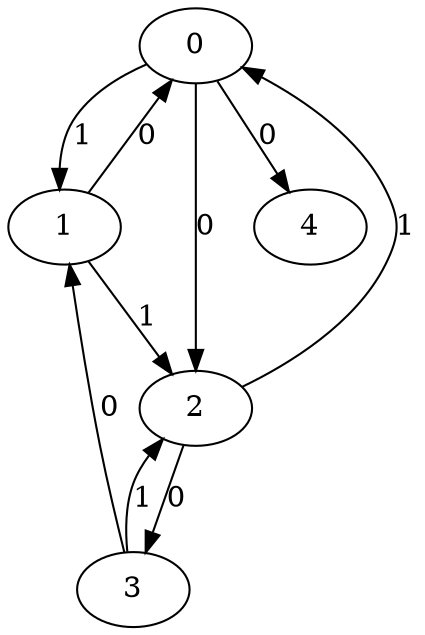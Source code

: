 // Source:2160 Canonical: -1 1 0 -1 0 0 -1 1 -1 -1 1 -1 -1 0 -1 -1 0 1 -1 -1 -1 -1 -1 -1 -1
digraph HRA_from_2160_graph_000 {
  0 -> 1 [label="1"];
  0 -> 2 [label="0"];
  1 -> 0 [label="0"];
  1 -> 2 [label="1"];
  2 -> 0 [label="1"];
  2 -> 3 [label="0"];
  3 -> 1 [label="0"];
  3 -> 2 [label="1"];
  0 -> 4 [label="0"];
}

// Source:2160 Canonical: -1 1 0 -1 0 0 -1 1 -1 -1 1 -1 -1 0 -1 -1 0 1 -1 -1 0 -1 -1 -1 -1
digraph HRA_from_2160_graph_001 {
  0 -> 1 [label="1"];
  0 -> 2 [label="0"];
  1 -> 0 [label="0"];
  1 -> 2 [label="1"];
  2 -> 0 [label="1"];
  2 -> 3 [label="0"];
  3 -> 1 [label="0"];
  3 -> 2 [label="1"];
  0 -> 4 [label="0"];
  4 -> 0 [label="0"];
}

// Source:2160 Canonical: -1 1 0 -1 -1 0 -1 1 -1 0 1 -1 -1 0 -1 -1 0 1 -1 -1 -1 -1 -1 -1 -1
digraph HRA_from_2160_graph_002 {
  0 -> 1 [label="1"];
  0 -> 2 [label="0"];
  1 -> 0 [label="0"];
  1 -> 2 [label="1"];
  2 -> 0 [label="1"];
  2 -> 3 [label="0"];
  3 -> 1 [label="0"];
  3 -> 2 [label="1"];
  1 -> 4 [label="0"];
}

// Source:2160 Canonical: -1 1 0 -1 0 0 -1 1 -1 0 1 -1 -1 0 -1 -1 0 1 -1 -1 -1 -1 -1 -1 -1
digraph HRA_from_2160_graph_003 {
  0 -> 1 [label="1"];
  0 -> 2 [label="0"];
  1 -> 0 [label="0"];
  1 -> 2 [label="1"];
  2 -> 0 [label="1"];
  2 -> 3 [label="0"];
  3 -> 1 [label="0"];
  3 -> 2 [label="1"];
  0 -> 4 [label="0"];
  1 -> 4 [label="0"];
}

// Source:2160 Canonical: -1 1 0 -1 -1 0 -1 1 -1 0 1 -1 -1 0 -1 -1 0 1 -1 -1 0 -1 -1 -1 -1
digraph HRA_from_2160_graph_004 {
  0 -> 1 [label="1"];
  0 -> 2 [label="0"];
  1 -> 0 [label="0"];
  1 -> 2 [label="1"];
  2 -> 0 [label="1"];
  2 -> 3 [label="0"];
  3 -> 1 [label="0"];
  3 -> 2 [label="1"];
  4 -> 0 [label="0"];
  1 -> 4 [label="0"];
}

// Source:2160 Canonical: -1 1 0 -1 0 0 -1 1 -1 0 1 -1 -1 0 -1 -1 0 1 -1 -1 0 -1 -1 -1 -1
digraph HRA_from_2160_graph_005 {
  0 -> 1 [label="1"];
  0 -> 2 [label="0"];
  1 -> 0 [label="0"];
  1 -> 2 [label="1"];
  2 -> 0 [label="1"];
  2 -> 3 [label="0"];
  3 -> 1 [label="0"];
  3 -> 2 [label="1"];
  0 -> 4 [label="0"];
  4 -> 0 [label="0"];
  1 -> 4 [label="0"];
}

// Source:2160 Canonical: -1 1 0 -1 0 0 -1 1 -1 -1 1 -1 -1 0 -1 -1 0 1 -1 -1 -1 0 -1 -1 -1
digraph HRA_from_2160_graph_006 {
  0 -> 1 [label="1"];
  0 -> 2 [label="0"];
  1 -> 0 [label="0"];
  1 -> 2 [label="1"];
  2 -> 0 [label="1"];
  2 -> 3 [label="0"];
  3 -> 1 [label="0"];
  3 -> 2 [label="1"];
  0 -> 4 [label="0"];
  4 -> 1 [label="0"];
}

// Source:2160 Canonical: -1 1 0 -1 0 0 -1 1 -1 -1 1 -1 -1 0 -1 -1 0 1 -1 -1 0 0 -1 -1 -1
digraph HRA_from_2160_graph_007 {
  0 -> 1 [label="1"];
  0 -> 2 [label="0"];
  1 -> 0 [label="0"];
  1 -> 2 [label="1"];
  2 -> 0 [label="1"];
  2 -> 3 [label="0"];
  3 -> 1 [label="0"];
  3 -> 2 [label="1"];
  0 -> 4 [label="0"];
  4 -> 0 [label="0"];
  4 -> 1 [label="0"];
}

// Source:2160 Canonical: -1 1 0 -1 -1 0 -1 1 -1 0 1 -1 -1 0 -1 -1 0 1 -1 -1 -1 0 -1 -1 -1
digraph HRA_from_2160_graph_008 {
  0 -> 1 [label="1"];
  0 -> 2 [label="0"];
  1 -> 0 [label="0"];
  1 -> 2 [label="1"];
  2 -> 0 [label="1"];
  2 -> 3 [label="0"];
  3 -> 1 [label="0"];
  3 -> 2 [label="1"];
  1 -> 4 [label="0"];
  4 -> 1 [label="0"];
}

// Source:2160 Canonical: -1 1 0 -1 0 0 -1 1 -1 0 1 -1 -1 0 -1 -1 0 1 -1 -1 -1 0 -1 -1 -1
digraph HRA_from_2160_graph_009 {
  0 -> 1 [label="1"];
  0 -> 2 [label="0"];
  1 -> 0 [label="0"];
  1 -> 2 [label="1"];
  2 -> 0 [label="1"];
  2 -> 3 [label="0"];
  3 -> 1 [label="0"];
  3 -> 2 [label="1"];
  0 -> 4 [label="0"];
  1 -> 4 [label="0"];
  4 -> 1 [label="0"];
}

// Source:2160 Canonical: -1 1 0 -1 -1 0 -1 1 -1 0 1 -1 -1 0 -1 -1 0 1 -1 -1 0 0 -1 -1 -1
digraph HRA_from_2160_graph_010 {
  0 -> 1 [label="1"];
  0 -> 2 [label="0"];
  1 -> 0 [label="0"];
  1 -> 2 [label="1"];
  2 -> 0 [label="1"];
  2 -> 3 [label="0"];
  3 -> 1 [label="0"];
  3 -> 2 [label="1"];
  4 -> 0 [label="0"];
  1 -> 4 [label="0"];
  4 -> 1 [label="0"];
}

// Source:2160 Canonical: -1 1 0 -1 0 0 -1 1 -1 0 1 -1 -1 0 -1 -1 0 1 -1 -1 0 0 -1 -1 -1
digraph HRA_from_2160_graph_011 {
  0 -> 1 [label="1"];
  0 -> 2 [label="0"];
  1 -> 0 [label="0"];
  1 -> 2 [label="1"];
  2 -> 0 [label="1"];
  2 -> 3 [label="0"];
  3 -> 1 [label="0"];
  3 -> 2 [label="1"];
  0 -> 4 [label="0"];
  4 -> 0 [label="0"];
  1 -> 4 [label="0"];
  4 -> 1 [label="0"];
}

// Source:2160 Canonical: -1 1 0 -1 -1 0 -1 1 -1 -1 1 -1 -1 0 0 -1 0 1 -1 -1 -1 -1 -1 -1 -1
digraph HRA_from_2160_graph_012 {
  0 -> 1 [label="1"];
  0 -> 2 [label="0"];
  1 -> 0 [label="0"];
  1 -> 2 [label="1"];
  2 -> 0 [label="1"];
  2 -> 3 [label="0"];
  3 -> 1 [label="0"];
  3 -> 2 [label="1"];
  2 -> 4 [label="0"];
}

// Source:2160 Canonical: -1 1 0 -1 0 0 -1 1 -1 -1 1 -1 -1 0 0 -1 0 1 -1 -1 -1 -1 -1 -1 -1
digraph HRA_from_2160_graph_013 {
  0 -> 1 [label="1"];
  0 -> 2 [label="0"];
  1 -> 0 [label="0"];
  1 -> 2 [label="1"];
  2 -> 0 [label="1"];
  2 -> 3 [label="0"];
  3 -> 1 [label="0"];
  3 -> 2 [label="1"];
  0 -> 4 [label="0"];
  2 -> 4 [label="0"];
}

// Source:2160 Canonical: -1 1 0 -1 -1 0 -1 1 -1 -1 1 -1 -1 0 0 -1 0 1 -1 -1 0 -1 -1 -1 -1
digraph HRA_from_2160_graph_014 {
  0 -> 1 [label="1"];
  0 -> 2 [label="0"];
  1 -> 0 [label="0"];
  1 -> 2 [label="1"];
  2 -> 0 [label="1"];
  2 -> 3 [label="0"];
  3 -> 1 [label="0"];
  3 -> 2 [label="1"];
  4 -> 0 [label="0"];
  2 -> 4 [label="0"];
}

// Source:2160 Canonical: -1 1 0 -1 0 0 -1 1 -1 -1 1 -1 -1 0 0 -1 0 1 -1 -1 0 -1 -1 -1 -1
digraph HRA_from_2160_graph_015 {
  0 -> 1 [label="1"];
  0 -> 2 [label="0"];
  1 -> 0 [label="0"];
  1 -> 2 [label="1"];
  2 -> 0 [label="1"];
  2 -> 3 [label="0"];
  3 -> 1 [label="0"];
  3 -> 2 [label="1"];
  0 -> 4 [label="0"];
  4 -> 0 [label="0"];
  2 -> 4 [label="0"];
}

// Source:2160 Canonical: -1 1 0 -1 -1 0 -1 1 -1 0 1 -1 -1 0 0 -1 0 1 -1 -1 -1 -1 -1 -1 -1
digraph HRA_from_2160_graph_016 {
  0 -> 1 [label="1"];
  0 -> 2 [label="0"];
  1 -> 0 [label="0"];
  1 -> 2 [label="1"];
  2 -> 0 [label="1"];
  2 -> 3 [label="0"];
  3 -> 1 [label="0"];
  3 -> 2 [label="1"];
  1 -> 4 [label="0"];
  2 -> 4 [label="0"];
}

// Source:2160 Canonical: -1 1 0 -1 0 0 -1 1 -1 0 1 -1 -1 0 0 -1 0 1 -1 -1 -1 -1 -1 -1 -1
digraph HRA_from_2160_graph_017 {
  0 -> 1 [label="1"];
  0 -> 2 [label="0"];
  1 -> 0 [label="0"];
  1 -> 2 [label="1"];
  2 -> 0 [label="1"];
  2 -> 3 [label="0"];
  3 -> 1 [label="0"];
  3 -> 2 [label="1"];
  0 -> 4 [label="0"];
  1 -> 4 [label="0"];
  2 -> 4 [label="0"];
}

// Source:2160 Canonical: -1 1 0 -1 -1 0 -1 1 -1 0 1 -1 -1 0 0 -1 0 1 -1 -1 0 -1 -1 -1 -1
digraph HRA_from_2160_graph_018 {
  0 -> 1 [label="1"];
  0 -> 2 [label="0"];
  1 -> 0 [label="0"];
  1 -> 2 [label="1"];
  2 -> 0 [label="1"];
  2 -> 3 [label="0"];
  3 -> 1 [label="0"];
  3 -> 2 [label="1"];
  4 -> 0 [label="0"];
  1 -> 4 [label="0"];
  2 -> 4 [label="0"];
}

// Source:2160 Canonical: -1 1 0 -1 0 0 -1 1 -1 0 1 -1 -1 0 0 -1 0 1 -1 -1 0 -1 -1 -1 -1
digraph HRA_from_2160_graph_019 {
  0 -> 1 [label="1"];
  0 -> 2 [label="0"];
  1 -> 0 [label="0"];
  1 -> 2 [label="1"];
  2 -> 0 [label="1"];
  2 -> 3 [label="0"];
  3 -> 1 [label="0"];
  3 -> 2 [label="1"];
  0 -> 4 [label="0"];
  4 -> 0 [label="0"];
  1 -> 4 [label="0"];
  2 -> 4 [label="0"];
}

// Source:2160 Canonical: -1 1 0 -1 -1 0 -1 1 -1 -1 1 -1 -1 0 0 -1 0 1 -1 -1 -1 0 -1 -1 -1
digraph HRA_from_2160_graph_020 {
  0 -> 1 [label="1"];
  0 -> 2 [label="0"];
  1 -> 0 [label="0"];
  1 -> 2 [label="1"];
  2 -> 0 [label="1"];
  2 -> 3 [label="0"];
  3 -> 1 [label="0"];
  3 -> 2 [label="1"];
  4 -> 1 [label="0"];
  2 -> 4 [label="0"];
}

// Source:2160 Canonical: -1 1 0 -1 0 0 -1 1 -1 -1 1 -1 -1 0 0 -1 0 1 -1 -1 -1 0 -1 -1 -1
digraph HRA_from_2160_graph_021 {
  0 -> 1 [label="1"];
  0 -> 2 [label="0"];
  1 -> 0 [label="0"];
  1 -> 2 [label="1"];
  2 -> 0 [label="1"];
  2 -> 3 [label="0"];
  3 -> 1 [label="0"];
  3 -> 2 [label="1"];
  0 -> 4 [label="0"];
  4 -> 1 [label="0"];
  2 -> 4 [label="0"];
}

// Source:2160 Canonical: -1 1 0 -1 -1 0 -1 1 -1 -1 1 -1 -1 0 0 -1 0 1 -1 -1 0 0 -1 -1 -1
digraph HRA_from_2160_graph_022 {
  0 -> 1 [label="1"];
  0 -> 2 [label="0"];
  1 -> 0 [label="0"];
  1 -> 2 [label="1"];
  2 -> 0 [label="1"];
  2 -> 3 [label="0"];
  3 -> 1 [label="0"];
  3 -> 2 [label="1"];
  4 -> 0 [label="0"];
  4 -> 1 [label="0"];
  2 -> 4 [label="0"];
}

// Source:2160 Canonical: -1 1 0 -1 0 0 -1 1 -1 -1 1 -1 -1 0 0 -1 0 1 -1 -1 0 0 -1 -1 -1
digraph HRA_from_2160_graph_023 {
  0 -> 1 [label="1"];
  0 -> 2 [label="0"];
  1 -> 0 [label="0"];
  1 -> 2 [label="1"];
  2 -> 0 [label="1"];
  2 -> 3 [label="0"];
  3 -> 1 [label="0"];
  3 -> 2 [label="1"];
  0 -> 4 [label="0"];
  4 -> 0 [label="0"];
  4 -> 1 [label="0"];
  2 -> 4 [label="0"];
}

// Source:2160 Canonical: -1 1 0 -1 -1 0 -1 1 -1 0 1 -1 -1 0 0 -1 0 1 -1 -1 -1 0 -1 -1 -1
digraph HRA_from_2160_graph_024 {
  0 -> 1 [label="1"];
  0 -> 2 [label="0"];
  1 -> 0 [label="0"];
  1 -> 2 [label="1"];
  2 -> 0 [label="1"];
  2 -> 3 [label="0"];
  3 -> 1 [label="0"];
  3 -> 2 [label="1"];
  1 -> 4 [label="0"];
  4 -> 1 [label="0"];
  2 -> 4 [label="0"];
}

// Source:2160 Canonical: -1 1 0 -1 0 0 -1 1 -1 0 1 -1 -1 0 0 -1 0 1 -1 -1 -1 0 -1 -1 -1
digraph HRA_from_2160_graph_025 {
  0 -> 1 [label="1"];
  0 -> 2 [label="0"];
  1 -> 0 [label="0"];
  1 -> 2 [label="1"];
  2 -> 0 [label="1"];
  2 -> 3 [label="0"];
  3 -> 1 [label="0"];
  3 -> 2 [label="1"];
  0 -> 4 [label="0"];
  1 -> 4 [label="0"];
  4 -> 1 [label="0"];
  2 -> 4 [label="0"];
}

// Source:2160 Canonical: -1 1 0 -1 -1 0 -1 1 -1 0 1 -1 -1 0 0 -1 0 1 -1 -1 0 0 -1 -1 -1
digraph HRA_from_2160_graph_026 {
  0 -> 1 [label="1"];
  0 -> 2 [label="0"];
  1 -> 0 [label="0"];
  1 -> 2 [label="1"];
  2 -> 0 [label="1"];
  2 -> 3 [label="0"];
  3 -> 1 [label="0"];
  3 -> 2 [label="1"];
  4 -> 0 [label="0"];
  1 -> 4 [label="0"];
  4 -> 1 [label="0"];
  2 -> 4 [label="0"];
}

// Source:2160 Canonical: -1 1 0 -1 0 0 -1 1 -1 0 1 -1 -1 0 0 -1 0 1 -1 -1 0 0 -1 -1 -1
digraph HRA_from_2160_graph_027 {
  0 -> 1 [label="1"];
  0 -> 2 [label="0"];
  1 -> 0 [label="0"];
  1 -> 2 [label="1"];
  2 -> 0 [label="1"];
  2 -> 3 [label="0"];
  3 -> 1 [label="0"];
  3 -> 2 [label="1"];
  0 -> 4 [label="0"];
  4 -> 0 [label="0"];
  1 -> 4 [label="0"];
  4 -> 1 [label="0"];
  2 -> 4 [label="0"];
}

// Source:2160 Canonical: -1 1 0 -1 0 0 -1 1 -1 -1 1 -1 -1 0 -1 -1 0 1 -1 -1 -1 -1 0 -1 -1
digraph HRA_from_2160_graph_028 {
  0 -> 1 [label="1"];
  0 -> 2 [label="0"];
  1 -> 0 [label="0"];
  1 -> 2 [label="1"];
  2 -> 0 [label="1"];
  2 -> 3 [label="0"];
  3 -> 1 [label="0"];
  3 -> 2 [label="1"];
  0 -> 4 [label="0"];
  4 -> 2 [label="0"];
}

// Source:2160 Canonical: -1 1 0 -1 0 0 -1 1 -1 -1 1 -1 -1 0 -1 -1 0 1 -1 -1 0 -1 0 -1 -1
digraph HRA_from_2160_graph_029 {
  0 -> 1 [label="1"];
  0 -> 2 [label="0"];
  1 -> 0 [label="0"];
  1 -> 2 [label="1"];
  2 -> 0 [label="1"];
  2 -> 3 [label="0"];
  3 -> 1 [label="0"];
  3 -> 2 [label="1"];
  0 -> 4 [label="0"];
  4 -> 0 [label="0"];
  4 -> 2 [label="0"];
}

// Source:2160 Canonical: -1 1 0 -1 -1 0 -1 1 -1 0 1 -1 -1 0 -1 -1 0 1 -1 -1 -1 -1 0 -1 -1
digraph HRA_from_2160_graph_030 {
  0 -> 1 [label="1"];
  0 -> 2 [label="0"];
  1 -> 0 [label="0"];
  1 -> 2 [label="1"];
  2 -> 0 [label="1"];
  2 -> 3 [label="0"];
  3 -> 1 [label="0"];
  3 -> 2 [label="1"];
  1 -> 4 [label="0"];
  4 -> 2 [label="0"];
}

// Source:2160 Canonical: -1 1 0 -1 0 0 -1 1 -1 0 1 -1 -1 0 -1 -1 0 1 -1 -1 -1 -1 0 -1 -1
digraph HRA_from_2160_graph_031 {
  0 -> 1 [label="1"];
  0 -> 2 [label="0"];
  1 -> 0 [label="0"];
  1 -> 2 [label="1"];
  2 -> 0 [label="1"];
  2 -> 3 [label="0"];
  3 -> 1 [label="0"];
  3 -> 2 [label="1"];
  0 -> 4 [label="0"];
  1 -> 4 [label="0"];
  4 -> 2 [label="0"];
}

// Source:2160 Canonical: -1 1 0 -1 -1 0 -1 1 -1 0 1 -1 -1 0 -1 -1 0 1 -1 -1 0 -1 0 -1 -1
digraph HRA_from_2160_graph_032 {
  0 -> 1 [label="1"];
  0 -> 2 [label="0"];
  1 -> 0 [label="0"];
  1 -> 2 [label="1"];
  2 -> 0 [label="1"];
  2 -> 3 [label="0"];
  3 -> 1 [label="0"];
  3 -> 2 [label="1"];
  4 -> 0 [label="0"];
  1 -> 4 [label="0"];
  4 -> 2 [label="0"];
}

// Source:2160 Canonical: -1 1 0 -1 0 0 -1 1 -1 0 1 -1 -1 0 -1 -1 0 1 -1 -1 0 -1 0 -1 -1
digraph HRA_from_2160_graph_033 {
  0 -> 1 [label="1"];
  0 -> 2 [label="0"];
  1 -> 0 [label="0"];
  1 -> 2 [label="1"];
  2 -> 0 [label="1"];
  2 -> 3 [label="0"];
  3 -> 1 [label="0"];
  3 -> 2 [label="1"];
  0 -> 4 [label="0"];
  4 -> 0 [label="0"];
  1 -> 4 [label="0"];
  4 -> 2 [label="0"];
}

// Source:2160 Canonical: -1 1 0 -1 0 0 -1 1 -1 -1 1 -1 -1 0 -1 -1 0 1 -1 -1 -1 0 0 -1 -1
digraph HRA_from_2160_graph_034 {
  0 -> 1 [label="1"];
  0 -> 2 [label="0"];
  1 -> 0 [label="0"];
  1 -> 2 [label="1"];
  2 -> 0 [label="1"];
  2 -> 3 [label="0"];
  3 -> 1 [label="0"];
  3 -> 2 [label="1"];
  0 -> 4 [label="0"];
  4 -> 1 [label="0"];
  4 -> 2 [label="0"];
}

// Source:2160 Canonical: -1 1 0 -1 0 0 -1 1 -1 -1 1 -1 -1 0 -1 -1 0 1 -1 -1 0 0 0 -1 -1
digraph HRA_from_2160_graph_035 {
  0 -> 1 [label="1"];
  0 -> 2 [label="0"];
  1 -> 0 [label="0"];
  1 -> 2 [label="1"];
  2 -> 0 [label="1"];
  2 -> 3 [label="0"];
  3 -> 1 [label="0"];
  3 -> 2 [label="1"];
  0 -> 4 [label="0"];
  4 -> 0 [label="0"];
  4 -> 1 [label="0"];
  4 -> 2 [label="0"];
}

// Source:2160 Canonical: -1 1 0 -1 -1 0 -1 1 -1 0 1 -1 -1 0 -1 -1 0 1 -1 -1 -1 0 0 -1 -1
digraph HRA_from_2160_graph_036 {
  0 -> 1 [label="1"];
  0 -> 2 [label="0"];
  1 -> 0 [label="0"];
  1 -> 2 [label="1"];
  2 -> 0 [label="1"];
  2 -> 3 [label="0"];
  3 -> 1 [label="0"];
  3 -> 2 [label="1"];
  1 -> 4 [label="0"];
  4 -> 1 [label="0"];
  4 -> 2 [label="0"];
}

// Source:2160 Canonical: -1 1 0 -1 0 0 -1 1 -1 0 1 -1 -1 0 -1 -1 0 1 -1 -1 -1 0 0 -1 -1
digraph HRA_from_2160_graph_037 {
  0 -> 1 [label="1"];
  0 -> 2 [label="0"];
  1 -> 0 [label="0"];
  1 -> 2 [label="1"];
  2 -> 0 [label="1"];
  2 -> 3 [label="0"];
  3 -> 1 [label="0"];
  3 -> 2 [label="1"];
  0 -> 4 [label="0"];
  1 -> 4 [label="0"];
  4 -> 1 [label="0"];
  4 -> 2 [label="0"];
}

// Source:2160 Canonical: -1 1 0 -1 -1 0 -1 1 -1 0 1 -1 -1 0 -1 -1 0 1 -1 -1 0 0 0 -1 -1
digraph HRA_from_2160_graph_038 {
  0 -> 1 [label="1"];
  0 -> 2 [label="0"];
  1 -> 0 [label="0"];
  1 -> 2 [label="1"];
  2 -> 0 [label="1"];
  2 -> 3 [label="0"];
  3 -> 1 [label="0"];
  3 -> 2 [label="1"];
  4 -> 0 [label="0"];
  1 -> 4 [label="0"];
  4 -> 1 [label="0"];
  4 -> 2 [label="0"];
}

// Source:2160 Canonical: -1 1 0 -1 0 0 -1 1 -1 0 1 -1 -1 0 -1 -1 0 1 -1 -1 0 0 0 -1 -1
digraph HRA_from_2160_graph_039 {
  0 -> 1 [label="1"];
  0 -> 2 [label="0"];
  1 -> 0 [label="0"];
  1 -> 2 [label="1"];
  2 -> 0 [label="1"];
  2 -> 3 [label="0"];
  3 -> 1 [label="0"];
  3 -> 2 [label="1"];
  0 -> 4 [label="0"];
  4 -> 0 [label="0"];
  1 -> 4 [label="0"];
  4 -> 1 [label="0"];
  4 -> 2 [label="0"];
}

// Source:2160 Canonical: -1 1 0 -1 -1 0 -1 1 -1 -1 1 -1 -1 0 0 -1 0 1 -1 -1 -1 -1 0 -1 -1
digraph HRA_from_2160_graph_040 {
  0 -> 1 [label="1"];
  0 -> 2 [label="0"];
  1 -> 0 [label="0"];
  1 -> 2 [label="1"];
  2 -> 0 [label="1"];
  2 -> 3 [label="0"];
  3 -> 1 [label="0"];
  3 -> 2 [label="1"];
  2 -> 4 [label="0"];
  4 -> 2 [label="0"];
}

// Source:2160 Canonical: -1 1 0 -1 0 0 -1 1 -1 -1 1 -1 -1 0 0 -1 0 1 -1 -1 -1 -1 0 -1 -1
digraph HRA_from_2160_graph_041 {
  0 -> 1 [label="1"];
  0 -> 2 [label="0"];
  1 -> 0 [label="0"];
  1 -> 2 [label="1"];
  2 -> 0 [label="1"];
  2 -> 3 [label="0"];
  3 -> 1 [label="0"];
  3 -> 2 [label="1"];
  0 -> 4 [label="0"];
  2 -> 4 [label="0"];
  4 -> 2 [label="0"];
}

// Source:2160 Canonical: -1 1 0 -1 -1 0 -1 1 -1 -1 1 -1 -1 0 0 -1 0 1 -1 -1 0 -1 0 -1 -1
digraph HRA_from_2160_graph_042 {
  0 -> 1 [label="1"];
  0 -> 2 [label="0"];
  1 -> 0 [label="0"];
  1 -> 2 [label="1"];
  2 -> 0 [label="1"];
  2 -> 3 [label="0"];
  3 -> 1 [label="0"];
  3 -> 2 [label="1"];
  4 -> 0 [label="0"];
  2 -> 4 [label="0"];
  4 -> 2 [label="0"];
}

// Source:2160 Canonical: -1 1 0 -1 0 0 -1 1 -1 -1 1 -1 -1 0 0 -1 0 1 -1 -1 0 -1 0 -1 -1
digraph HRA_from_2160_graph_043 {
  0 -> 1 [label="1"];
  0 -> 2 [label="0"];
  1 -> 0 [label="0"];
  1 -> 2 [label="1"];
  2 -> 0 [label="1"];
  2 -> 3 [label="0"];
  3 -> 1 [label="0"];
  3 -> 2 [label="1"];
  0 -> 4 [label="0"];
  4 -> 0 [label="0"];
  2 -> 4 [label="0"];
  4 -> 2 [label="0"];
}

// Source:2160 Canonical: -1 1 0 -1 -1 0 -1 1 -1 0 1 -1 -1 0 0 -1 0 1 -1 -1 -1 -1 0 -1 -1
digraph HRA_from_2160_graph_044 {
  0 -> 1 [label="1"];
  0 -> 2 [label="0"];
  1 -> 0 [label="0"];
  1 -> 2 [label="1"];
  2 -> 0 [label="1"];
  2 -> 3 [label="0"];
  3 -> 1 [label="0"];
  3 -> 2 [label="1"];
  1 -> 4 [label="0"];
  2 -> 4 [label="0"];
  4 -> 2 [label="0"];
}

// Source:2160 Canonical: -1 1 0 -1 0 0 -1 1 -1 0 1 -1 -1 0 0 -1 0 1 -1 -1 -1 -1 0 -1 -1
digraph HRA_from_2160_graph_045 {
  0 -> 1 [label="1"];
  0 -> 2 [label="0"];
  1 -> 0 [label="0"];
  1 -> 2 [label="1"];
  2 -> 0 [label="1"];
  2 -> 3 [label="0"];
  3 -> 1 [label="0"];
  3 -> 2 [label="1"];
  0 -> 4 [label="0"];
  1 -> 4 [label="0"];
  2 -> 4 [label="0"];
  4 -> 2 [label="0"];
}

// Source:2160 Canonical: -1 1 0 -1 -1 0 -1 1 -1 0 1 -1 -1 0 0 -1 0 1 -1 -1 0 -1 0 -1 -1
digraph HRA_from_2160_graph_046 {
  0 -> 1 [label="1"];
  0 -> 2 [label="0"];
  1 -> 0 [label="0"];
  1 -> 2 [label="1"];
  2 -> 0 [label="1"];
  2 -> 3 [label="0"];
  3 -> 1 [label="0"];
  3 -> 2 [label="1"];
  4 -> 0 [label="0"];
  1 -> 4 [label="0"];
  2 -> 4 [label="0"];
  4 -> 2 [label="0"];
}

// Source:2160 Canonical: -1 1 0 -1 0 0 -1 1 -1 0 1 -1 -1 0 0 -1 0 1 -1 -1 0 -1 0 -1 -1
digraph HRA_from_2160_graph_047 {
  0 -> 1 [label="1"];
  0 -> 2 [label="0"];
  1 -> 0 [label="0"];
  1 -> 2 [label="1"];
  2 -> 0 [label="1"];
  2 -> 3 [label="0"];
  3 -> 1 [label="0"];
  3 -> 2 [label="1"];
  0 -> 4 [label="0"];
  4 -> 0 [label="0"];
  1 -> 4 [label="0"];
  2 -> 4 [label="0"];
  4 -> 2 [label="0"];
}

// Source:2160 Canonical: -1 1 0 -1 -1 0 -1 1 -1 -1 1 -1 -1 0 0 -1 0 1 -1 -1 -1 0 0 -1 -1
digraph HRA_from_2160_graph_048 {
  0 -> 1 [label="1"];
  0 -> 2 [label="0"];
  1 -> 0 [label="0"];
  1 -> 2 [label="1"];
  2 -> 0 [label="1"];
  2 -> 3 [label="0"];
  3 -> 1 [label="0"];
  3 -> 2 [label="1"];
  4 -> 1 [label="0"];
  2 -> 4 [label="0"];
  4 -> 2 [label="0"];
}

// Source:2160 Canonical: -1 1 0 -1 0 0 -1 1 -1 -1 1 -1 -1 0 0 -1 0 1 -1 -1 -1 0 0 -1 -1
digraph HRA_from_2160_graph_049 {
  0 -> 1 [label="1"];
  0 -> 2 [label="0"];
  1 -> 0 [label="0"];
  1 -> 2 [label="1"];
  2 -> 0 [label="1"];
  2 -> 3 [label="0"];
  3 -> 1 [label="0"];
  3 -> 2 [label="1"];
  0 -> 4 [label="0"];
  4 -> 1 [label="0"];
  2 -> 4 [label="0"];
  4 -> 2 [label="0"];
}

// Source:2160 Canonical: -1 1 0 -1 -1 0 -1 1 -1 -1 1 -1 -1 0 0 -1 0 1 -1 -1 0 0 0 -1 -1
digraph HRA_from_2160_graph_050 {
  0 -> 1 [label="1"];
  0 -> 2 [label="0"];
  1 -> 0 [label="0"];
  1 -> 2 [label="1"];
  2 -> 0 [label="1"];
  2 -> 3 [label="0"];
  3 -> 1 [label="0"];
  3 -> 2 [label="1"];
  4 -> 0 [label="0"];
  4 -> 1 [label="0"];
  2 -> 4 [label="0"];
  4 -> 2 [label="0"];
}

// Source:2160 Canonical: -1 1 0 -1 0 0 -1 1 -1 -1 1 -1 -1 0 0 -1 0 1 -1 -1 0 0 0 -1 -1
digraph HRA_from_2160_graph_051 {
  0 -> 1 [label="1"];
  0 -> 2 [label="0"];
  1 -> 0 [label="0"];
  1 -> 2 [label="1"];
  2 -> 0 [label="1"];
  2 -> 3 [label="0"];
  3 -> 1 [label="0"];
  3 -> 2 [label="1"];
  0 -> 4 [label="0"];
  4 -> 0 [label="0"];
  4 -> 1 [label="0"];
  2 -> 4 [label="0"];
  4 -> 2 [label="0"];
}

// Source:2160 Canonical: -1 1 0 -1 -1 0 -1 1 -1 0 1 -1 -1 0 0 -1 0 1 -1 -1 -1 0 0 -1 -1
digraph HRA_from_2160_graph_052 {
  0 -> 1 [label="1"];
  0 -> 2 [label="0"];
  1 -> 0 [label="0"];
  1 -> 2 [label="1"];
  2 -> 0 [label="1"];
  2 -> 3 [label="0"];
  3 -> 1 [label="0"];
  3 -> 2 [label="1"];
  1 -> 4 [label="0"];
  4 -> 1 [label="0"];
  2 -> 4 [label="0"];
  4 -> 2 [label="0"];
}

// Source:2160 Canonical: -1 1 0 -1 0 0 -1 1 -1 0 1 -1 -1 0 0 -1 0 1 -1 -1 -1 0 0 -1 -1
digraph HRA_from_2160_graph_053 {
  0 -> 1 [label="1"];
  0 -> 2 [label="0"];
  1 -> 0 [label="0"];
  1 -> 2 [label="1"];
  2 -> 0 [label="1"];
  2 -> 3 [label="0"];
  3 -> 1 [label="0"];
  3 -> 2 [label="1"];
  0 -> 4 [label="0"];
  1 -> 4 [label="0"];
  4 -> 1 [label="0"];
  2 -> 4 [label="0"];
  4 -> 2 [label="0"];
}

// Source:2160 Canonical: -1 1 0 -1 -1 0 -1 1 -1 0 1 -1 -1 0 0 -1 0 1 -1 -1 0 0 0 -1 -1
digraph HRA_from_2160_graph_054 {
  0 -> 1 [label="1"];
  0 -> 2 [label="0"];
  1 -> 0 [label="0"];
  1 -> 2 [label="1"];
  2 -> 0 [label="1"];
  2 -> 3 [label="0"];
  3 -> 1 [label="0"];
  3 -> 2 [label="1"];
  4 -> 0 [label="0"];
  1 -> 4 [label="0"];
  4 -> 1 [label="0"];
  2 -> 4 [label="0"];
  4 -> 2 [label="0"];
}

// Source:2160 Canonical: -1 1 0 -1 0 0 -1 1 -1 0 1 -1 -1 0 0 -1 0 1 -1 -1 0 0 0 -1 -1
digraph HRA_from_2160_graph_055 {
  0 -> 1 [label="1"];
  0 -> 2 [label="0"];
  1 -> 0 [label="0"];
  1 -> 2 [label="1"];
  2 -> 0 [label="1"];
  2 -> 3 [label="0"];
  3 -> 1 [label="0"];
  3 -> 2 [label="1"];
  0 -> 4 [label="0"];
  4 -> 0 [label="0"];
  1 -> 4 [label="0"];
  4 -> 1 [label="0"];
  2 -> 4 [label="0"];
  4 -> 2 [label="0"];
}

// Source:2160 Canonical: -1 1 0 -1 -1 0 -1 1 -1 -1 1 -1 -1 0 -1 -1 0 1 -1 0 -1 -1 -1 -1 -1
digraph HRA_from_2160_graph_056 {
  0 -> 1 [label="1"];
  0 -> 2 [label="0"];
  1 -> 0 [label="0"];
  1 -> 2 [label="1"];
  2 -> 0 [label="1"];
  2 -> 3 [label="0"];
  3 -> 1 [label="0"];
  3 -> 2 [label="1"];
  3 -> 4 [label="0"];
}

// Source:2160 Canonical: -1 1 0 -1 0 0 -1 1 -1 -1 1 -1 -1 0 -1 -1 0 1 -1 0 -1 -1 -1 -1 -1
digraph HRA_from_2160_graph_057 {
  0 -> 1 [label="1"];
  0 -> 2 [label="0"];
  1 -> 0 [label="0"];
  1 -> 2 [label="1"];
  2 -> 0 [label="1"];
  2 -> 3 [label="0"];
  3 -> 1 [label="0"];
  3 -> 2 [label="1"];
  0 -> 4 [label="0"];
  3 -> 4 [label="0"];
}

// Source:2160 Canonical: -1 1 0 -1 -1 0 -1 1 -1 -1 1 -1 -1 0 -1 -1 0 1 -1 0 0 -1 -1 -1 -1
digraph HRA_from_2160_graph_058 {
  0 -> 1 [label="1"];
  0 -> 2 [label="0"];
  1 -> 0 [label="0"];
  1 -> 2 [label="1"];
  2 -> 0 [label="1"];
  2 -> 3 [label="0"];
  3 -> 1 [label="0"];
  3 -> 2 [label="1"];
  4 -> 0 [label="0"];
  3 -> 4 [label="0"];
}

// Source:2160 Canonical: -1 1 0 -1 0 0 -1 1 -1 -1 1 -1 -1 0 -1 -1 0 1 -1 0 0 -1 -1 -1 -1
digraph HRA_from_2160_graph_059 {
  0 -> 1 [label="1"];
  0 -> 2 [label="0"];
  1 -> 0 [label="0"];
  1 -> 2 [label="1"];
  2 -> 0 [label="1"];
  2 -> 3 [label="0"];
  3 -> 1 [label="0"];
  3 -> 2 [label="1"];
  0 -> 4 [label="0"];
  4 -> 0 [label="0"];
  3 -> 4 [label="0"];
}

// Source:2160 Canonical: -1 1 0 -1 -1 0 -1 1 -1 0 1 -1 -1 0 -1 -1 0 1 -1 0 -1 -1 -1 -1 -1
digraph HRA_from_2160_graph_060 {
  0 -> 1 [label="1"];
  0 -> 2 [label="0"];
  1 -> 0 [label="0"];
  1 -> 2 [label="1"];
  2 -> 0 [label="1"];
  2 -> 3 [label="0"];
  3 -> 1 [label="0"];
  3 -> 2 [label="1"];
  1 -> 4 [label="0"];
  3 -> 4 [label="0"];
}

// Source:2160 Canonical: -1 1 0 -1 0 0 -1 1 -1 0 1 -1 -1 0 -1 -1 0 1 -1 0 -1 -1 -1 -1 -1
digraph HRA_from_2160_graph_061 {
  0 -> 1 [label="1"];
  0 -> 2 [label="0"];
  1 -> 0 [label="0"];
  1 -> 2 [label="1"];
  2 -> 0 [label="1"];
  2 -> 3 [label="0"];
  3 -> 1 [label="0"];
  3 -> 2 [label="1"];
  0 -> 4 [label="0"];
  1 -> 4 [label="0"];
  3 -> 4 [label="0"];
}

// Source:2160 Canonical: -1 1 0 -1 -1 0 -1 1 -1 0 1 -1 -1 0 -1 -1 0 1 -1 0 0 -1 -1 -1 -1
digraph HRA_from_2160_graph_062 {
  0 -> 1 [label="1"];
  0 -> 2 [label="0"];
  1 -> 0 [label="0"];
  1 -> 2 [label="1"];
  2 -> 0 [label="1"];
  2 -> 3 [label="0"];
  3 -> 1 [label="0"];
  3 -> 2 [label="1"];
  4 -> 0 [label="0"];
  1 -> 4 [label="0"];
  3 -> 4 [label="0"];
}

// Source:2160 Canonical: -1 1 0 -1 0 0 -1 1 -1 0 1 -1 -1 0 -1 -1 0 1 -1 0 0 -1 -1 -1 -1
digraph HRA_from_2160_graph_063 {
  0 -> 1 [label="1"];
  0 -> 2 [label="0"];
  1 -> 0 [label="0"];
  1 -> 2 [label="1"];
  2 -> 0 [label="1"];
  2 -> 3 [label="0"];
  3 -> 1 [label="0"];
  3 -> 2 [label="1"];
  0 -> 4 [label="0"];
  4 -> 0 [label="0"];
  1 -> 4 [label="0"];
  3 -> 4 [label="0"];
}

// Source:2160 Canonical: -1 1 0 -1 -1 0 -1 1 -1 -1 1 -1 -1 0 -1 -1 0 1 -1 0 -1 0 -1 -1 -1
digraph HRA_from_2160_graph_064 {
  0 -> 1 [label="1"];
  0 -> 2 [label="0"];
  1 -> 0 [label="0"];
  1 -> 2 [label="1"];
  2 -> 0 [label="1"];
  2 -> 3 [label="0"];
  3 -> 1 [label="0"];
  3 -> 2 [label="1"];
  4 -> 1 [label="0"];
  3 -> 4 [label="0"];
}

// Source:2160 Canonical: -1 1 0 -1 0 0 -1 1 -1 -1 1 -1 -1 0 -1 -1 0 1 -1 0 -1 0 -1 -1 -1
digraph HRA_from_2160_graph_065 {
  0 -> 1 [label="1"];
  0 -> 2 [label="0"];
  1 -> 0 [label="0"];
  1 -> 2 [label="1"];
  2 -> 0 [label="1"];
  2 -> 3 [label="0"];
  3 -> 1 [label="0"];
  3 -> 2 [label="1"];
  0 -> 4 [label="0"];
  4 -> 1 [label="0"];
  3 -> 4 [label="0"];
}

// Source:2160 Canonical: -1 1 0 -1 -1 0 -1 1 -1 -1 1 -1 -1 0 -1 -1 0 1 -1 0 0 0 -1 -1 -1
digraph HRA_from_2160_graph_066 {
  0 -> 1 [label="1"];
  0 -> 2 [label="0"];
  1 -> 0 [label="0"];
  1 -> 2 [label="1"];
  2 -> 0 [label="1"];
  2 -> 3 [label="0"];
  3 -> 1 [label="0"];
  3 -> 2 [label="1"];
  4 -> 0 [label="0"];
  4 -> 1 [label="0"];
  3 -> 4 [label="0"];
}

// Source:2160 Canonical: -1 1 0 -1 0 0 -1 1 -1 -1 1 -1 -1 0 -1 -1 0 1 -1 0 0 0 -1 -1 -1
digraph HRA_from_2160_graph_067 {
  0 -> 1 [label="1"];
  0 -> 2 [label="0"];
  1 -> 0 [label="0"];
  1 -> 2 [label="1"];
  2 -> 0 [label="1"];
  2 -> 3 [label="0"];
  3 -> 1 [label="0"];
  3 -> 2 [label="1"];
  0 -> 4 [label="0"];
  4 -> 0 [label="0"];
  4 -> 1 [label="0"];
  3 -> 4 [label="0"];
}

// Source:2160 Canonical: -1 1 0 -1 -1 0 -1 1 -1 0 1 -1 -1 0 -1 -1 0 1 -1 0 -1 0 -1 -1 -1
digraph HRA_from_2160_graph_068 {
  0 -> 1 [label="1"];
  0 -> 2 [label="0"];
  1 -> 0 [label="0"];
  1 -> 2 [label="1"];
  2 -> 0 [label="1"];
  2 -> 3 [label="0"];
  3 -> 1 [label="0"];
  3 -> 2 [label="1"];
  1 -> 4 [label="0"];
  4 -> 1 [label="0"];
  3 -> 4 [label="0"];
}

// Source:2160 Canonical: -1 1 0 -1 0 0 -1 1 -1 0 1 -1 -1 0 -1 -1 0 1 -1 0 -1 0 -1 -1 -1
digraph HRA_from_2160_graph_069 {
  0 -> 1 [label="1"];
  0 -> 2 [label="0"];
  1 -> 0 [label="0"];
  1 -> 2 [label="1"];
  2 -> 0 [label="1"];
  2 -> 3 [label="0"];
  3 -> 1 [label="0"];
  3 -> 2 [label="1"];
  0 -> 4 [label="0"];
  1 -> 4 [label="0"];
  4 -> 1 [label="0"];
  3 -> 4 [label="0"];
}

// Source:2160 Canonical: -1 1 0 -1 -1 0 -1 1 -1 0 1 -1 -1 0 -1 -1 0 1 -1 0 0 0 -1 -1 -1
digraph HRA_from_2160_graph_070 {
  0 -> 1 [label="1"];
  0 -> 2 [label="0"];
  1 -> 0 [label="0"];
  1 -> 2 [label="1"];
  2 -> 0 [label="1"];
  2 -> 3 [label="0"];
  3 -> 1 [label="0"];
  3 -> 2 [label="1"];
  4 -> 0 [label="0"];
  1 -> 4 [label="0"];
  4 -> 1 [label="0"];
  3 -> 4 [label="0"];
}

// Source:2160 Canonical: -1 1 0 -1 0 0 -1 1 -1 0 1 -1 -1 0 -1 -1 0 1 -1 0 0 0 -1 -1 -1
digraph HRA_from_2160_graph_071 {
  0 -> 1 [label="1"];
  0 -> 2 [label="0"];
  1 -> 0 [label="0"];
  1 -> 2 [label="1"];
  2 -> 0 [label="1"];
  2 -> 3 [label="0"];
  3 -> 1 [label="0"];
  3 -> 2 [label="1"];
  0 -> 4 [label="0"];
  4 -> 0 [label="0"];
  1 -> 4 [label="0"];
  4 -> 1 [label="0"];
  3 -> 4 [label="0"];
}

// Source:2160 Canonical: -1 1 0 -1 -1 0 -1 1 -1 -1 1 -1 -1 0 0 -1 0 1 -1 0 -1 -1 -1 -1 -1
digraph HRA_from_2160_graph_072 {
  0 -> 1 [label="1"];
  0 -> 2 [label="0"];
  1 -> 0 [label="0"];
  1 -> 2 [label="1"];
  2 -> 0 [label="1"];
  2 -> 3 [label="0"];
  3 -> 1 [label="0"];
  3 -> 2 [label="1"];
  2 -> 4 [label="0"];
  3 -> 4 [label="0"];
}

// Source:2160 Canonical: -1 1 0 -1 0 0 -1 1 -1 -1 1 -1 -1 0 0 -1 0 1 -1 0 -1 -1 -1 -1 -1
digraph HRA_from_2160_graph_073 {
  0 -> 1 [label="1"];
  0 -> 2 [label="0"];
  1 -> 0 [label="0"];
  1 -> 2 [label="1"];
  2 -> 0 [label="1"];
  2 -> 3 [label="0"];
  3 -> 1 [label="0"];
  3 -> 2 [label="1"];
  0 -> 4 [label="0"];
  2 -> 4 [label="0"];
  3 -> 4 [label="0"];
}

// Source:2160 Canonical: -1 1 0 -1 -1 0 -1 1 -1 -1 1 -1 -1 0 0 -1 0 1 -1 0 0 -1 -1 -1 -1
digraph HRA_from_2160_graph_074 {
  0 -> 1 [label="1"];
  0 -> 2 [label="0"];
  1 -> 0 [label="0"];
  1 -> 2 [label="1"];
  2 -> 0 [label="1"];
  2 -> 3 [label="0"];
  3 -> 1 [label="0"];
  3 -> 2 [label="1"];
  4 -> 0 [label="0"];
  2 -> 4 [label="0"];
  3 -> 4 [label="0"];
}

// Source:2160 Canonical: -1 1 0 -1 0 0 -1 1 -1 -1 1 -1 -1 0 0 -1 0 1 -1 0 0 -1 -1 -1 -1
digraph HRA_from_2160_graph_075 {
  0 -> 1 [label="1"];
  0 -> 2 [label="0"];
  1 -> 0 [label="0"];
  1 -> 2 [label="1"];
  2 -> 0 [label="1"];
  2 -> 3 [label="0"];
  3 -> 1 [label="0"];
  3 -> 2 [label="1"];
  0 -> 4 [label="0"];
  4 -> 0 [label="0"];
  2 -> 4 [label="0"];
  3 -> 4 [label="0"];
}

// Source:2160 Canonical: -1 1 0 -1 -1 0 -1 1 -1 0 1 -1 -1 0 0 -1 0 1 -1 0 -1 -1 -1 -1 -1
digraph HRA_from_2160_graph_076 {
  0 -> 1 [label="1"];
  0 -> 2 [label="0"];
  1 -> 0 [label="0"];
  1 -> 2 [label="1"];
  2 -> 0 [label="1"];
  2 -> 3 [label="0"];
  3 -> 1 [label="0"];
  3 -> 2 [label="1"];
  1 -> 4 [label="0"];
  2 -> 4 [label="0"];
  3 -> 4 [label="0"];
}

// Source:2160 Canonical: -1 1 0 -1 0 0 -1 1 -1 0 1 -1 -1 0 0 -1 0 1 -1 0 -1 -1 -1 -1 -1
digraph HRA_from_2160_graph_077 {
  0 -> 1 [label="1"];
  0 -> 2 [label="0"];
  1 -> 0 [label="0"];
  1 -> 2 [label="1"];
  2 -> 0 [label="1"];
  2 -> 3 [label="0"];
  3 -> 1 [label="0"];
  3 -> 2 [label="1"];
  0 -> 4 [label="0"];
  1 -> 4 [label="0"];
  2 -> 4 [label="0"];
  3 -> 4 [label="0"];
}

// Source:2160 Canonical: -1 1 0 -1 -1 0 -1 1 -1 0 1 -1 -1 0 0 -1 0 1 -1 0 0 -1 -1 -1 -1
digraph HRA_from_2160_graph_078 {
  0 -> 1 [label="1"];
  0 -> 2 [label="0"];
  1 -> 0 [label="0"];
  1 -> 2 [label="1"];
  2 -> 0 [label="1"];
  2 -> 3 [label="0"];
  3 -> 1 [label="0"];
  3 -> 2 [label="1"];
  4 -> 0 [label="0"];
  1 -> 4 [label="0"];
  2 -> 4 [label="0"];
  3 -> 4 [label="0"];
}

// Source:2160 Canonical: -1 1 0 -1 0 0 -1 1 -1 0 1 -1 -1 0 0 -1 0 1 -1 0 0 -1 -1 -1 -1
digraph HRA_from_2160_graph_079 {
  0 -> 1 [label="1"];
  0 -> 2 [label="0"];
  1 -> 0 [label="0"];
  1 -> 2 [label="1"];
  2 -> 0 [label="1"];
  2 -> 3 [label="0"];
  3 -> 1 [label="0"];
  3 -> 2 [label="1"];
  0 -> 4 [label="0"];
  4 -> 0 [label="0"];
  1 -> 4 [label="0"];
  2 -> 4 [label="0"];
  3 -> 4 [label="0"];
}

// Source:2160 Canonical: -1 1 0 -1 -1 0 -1 1 -1 -1 1 -1 -1 0 0 -1 0 1 -1 0 -1 0 -1 -1 -1
digraph HRA_from_2160_graph_080 {
  0 -> 1 [label="1"];
  0 -> 2 [label="0"];
  1 -> 0 [label="0"];
  1 -> 2 [label="1"];
  2 -> 0 [label="1"];
  2 -> 3 [label="0"];
  3 -> 1 [label="0"];
  3 -> 2 [label="1"];
  4 -> 1 [label="0"];
  2 -> 4 [label="0"];
  3 -> 4 [label="0"];
}

// Source:2160 Canonical: -1 1 0 -1 0 0 -1 1 -1 -1 1 -1 -1 0 0 -1 0 1 -1 0 -1 0 -1 -1 -1
digraph HRA_from_2160_graph_081 {
  0 -> 1 [label="1"];
  0 -> 2 [label="0"];
  1 -> 0 [label="0"];
  1 -> 2 [label="1"];
  2 -> 0 [label="1"];
  2 -> 3 [label="0"];
  3 -> 1 [label="0"];
  3 -> 2 [label="1"];
  0 -> 4 [label="0"];
  4 -> 1 [label="0"];
  2 -> 4 [label="0"];
  3 -> 4 [label="0"];
}

// Source:2160 Canonical: -1 1 0 -1 -1 0 -1 1 -1 -1 1 -1 -1 0 0 -1 0 1 -1 0 0 0 -1 -1 -1
digraph HRA_from_2160_graph_082 {
  0 -> 1 [label="1"];
  0 -> 2 [label="0"];
  1 -> 0 [label="0"];
  1 -> 2 [label="1"];
  2 -> 0 [label="1"];
  2 -> 3 [label="0"];
  3 -> 1 [label="0"];
  3 -> 2 [label="1"];
  4 -> 0 [label="0"];
  4 -> 1 [label="0"];
  2 -> 4 [label="0"];
  3 -> 4 [label="0"];
}

// Source:2160 Canonical: -1 1 0 -1 0 0 -1 1 -1 -1 1 -1 -1 0 0 -1 0 1 -1 0 0 0 -1 -1 -1
digraph HRA_from_2160_graph_083 {
  0 -> 1 [label="1"];
  0 -> 2 [label="0"];
  1 -> 0 [label="0"];
  1 -> 2 [label="1"];
  2 -> 0 [label="1"];
  2 -> 3 [label="0"];
  3 -> 1 [label="0"];
  3 -> 2 [label="1"];
  0 -> 4 [label="0"];
  4 -> 0 [label="0"];
  4 -> 1 [label="0"];
  2 -> 4 [label="0"];
  3 -> 4 [label="0"];
}

// Source:2160 Canonical: -1 1 0 -1 -1 0 -1 1 -1 0 1 -1 -1 0 0 -1 0 1 -1 0 -1 0 -1 -1 -1
digraph HRA_from_2160_graph_084 {
  0 -> 1 [label="1"];
  0 -> 2 [label="0"];
  1 -> 0 [label="0"];
  1 -> 2 [label="1"];
  2 -> 0 [label="1"];
  2 -> 3 [label="0"];
  3 -> 1 [label="0"];
  3 -> 2 [label="1"];
  1 -> 4 [label="0"];
  4 -> 1 [label="0"];
  2 -> 4 [label="0"];
  3 -> 4 [label="0"];
}

// Source:2160 Canonical: -1 1 0 -1 0 0 -1 1 -1 0 1 -1 -1 0 0 -1 0 1 -1 0 -1 0 -1 -1 -1
digraph HRA_from_2160_graph_085 {
  0 -> 1 [label="1"];
  0 -> 2 [label="0"];
  1 -> 0 [label="0"];
  1 -> 2 [label="1"];
  2 -> 0 [label="1"];
  2 -> 3 [label="0"];
  3 -> 1 [label="0"];
  3 -> 2 [label="1"];
  0 -> 4 [label="0"];
  1 -> 4 [label="0"];
  4 -> 1 [label="0"];
  2 -> 4 [label="0"];
  3 -> 4 [label="0"];
}

// Source:2160 Canonical: -1 1 0 -1 -1 0 -1 1 -1 0 1 -1 -1 0 0 -1 0 1 -1 0 0 0 -1 -1 -1
digraph HRA_from_2160_graph_086 {
  0 -> 1 [label="1"];
  0 -> 2 [label="0"];
  1 -> 0 [label="0"];
  1 -> 2 [label="1"];
  2 -> 0 [label="1"];
  2 -> 3 [label="0"];
  3 -> 1 [label="0"];
  3 -> 2 [label="1"];
  4 -> 0 [label="0"];
  1 -> 4 [label="0"];
  4 -> 1 [label="0"];
  2 -> 4 [label="0"];
  3 -> 4 [label="0"];
}

// Source:2160 Canonical: -1 1 0 -1 0 0 -1 1 -1 0 1 -1 -1 0 0 -1 0 1 -1 0 0 0 -1 -1 -1
digraph HRA_from_2160_graph_087 {
  0 -> 1 [label="1"];
  0 -> 2 [label="0"];
  1 -> 0 [label="0"];
  1 -> 2 [label="1"];
  2 -> 0 [label="1"];
  2 -> 3 [label="0"];
  3 -> 1 [label="0"];
  3 -> 2 [label="1"];
  0 -> 4 [label="0"];
  4 -> 0 [label="0"];
  1 -> 4 [label="0"];
  4 -> 1 [label="0"];
  2 -> 4 [label="0"];
  3 -> 4 [label="0"];
}

// Source:2160 Canonical: -1 1 0 -1 -1 0 -1 1 -1 -1 1 -1 -1 0 -1 -1 0 1 -1 0 -1 -1 0 -1 -1
digraph HRA_from_2160_graph_088 {
  0 -> 1 [label="1"];
  0 -> 2 [label="0"];
  1 -> 0 [label="0"];
  1 -> 2 [label="1"];
  2 -> 0 [label="1"];
  2 -> 3 [label="0"];
  3 -> 1 [label="0"];
  3 -> 2 [label="1"];
  4 -> 2 [label="0"];
  3 -> 4 [label="0"];
}

// Source:2160 Canonical: -1 1 0 -1 0 0 -1 1 -1 -1 1 -1 -1 0 -1 -1 0 1 -1 0 -1 -1 0 -1 -1
digraph HRA_from_2160_graph_089 {
  0 -> 1 [label="1"];
  0 -> 2 [label="0"];
  1 -> 0 [label="0"];
  1 -> 2 [label="1"];
  2 -> 0 [label="1"];
  2 -> 3 [label="0"];
  3 -> 1 [label="0"];
  3 -> 2 [label="1"];
  0 -> 4 [label="0"];
  4 -> 2 [label="0"];
  3 -> 4 [label="0"];
}

// Source:2160 Canonical: -1 1 0 -1 -1 0 -1 1 -1 -1 1 -1 -1 0 -1 -1 0 1 -1 0 0 -1 0 -1 -1
digraph HRA_from_2160_graph_090 {
  0 -> 1 [label="1"];
  0 -> 2 [label="0"];
  1 -> 0 [label="0"];
  1 -> 2 [label="1"];
  2 -> 0 [label="1"];
  2 -> 3 [label="0"];
  3 -> 1 [label="0"];
  3 -> 2 [label="1"];
  4 -> 0 [label="0"];
  4 -> 2 [label="0"];
  3 -> 4 [label="0"];
}

// Source:2160 Canonical: -1 1 0 -1 0 0 -1 1 -1 -1 1 -1 -1 0 -1 -1 0 1 -1 0 0 -1 0 -1 -1
digraph HRA_from_2160_graph_091 {
  0 -> 1 [label="1"];
  0 -> 2 [label="0"];
  1 -> 0 [label="0"];
  1 -> 2 [label="1"];
  2 -> 0 [label="1"];
  2 -> 3 [label="0"];
  3 -> 1 [label="0"];
  3 -> 2 [label="1"];
  0 -> 4 [label="0"];
  4 -> 0 [label="0"];
  4 -> 2 [label="0"];
  3 -> 4 [label="0"];
}

// Source:2160 Canonical: -1 1 0 -1 -1 0 -1 1 -1 0 1 -1 -1 0 -1 -1 0 1 -1 0 -1 -1 0 -1 -1
digraph HRA_from_2160_graph_092 {
  0 -> 1 [label="1"];
  0 -> 2 [label="0"];
  1 -> 0 [label="0"];
  1 -> 2 [label="1"];
  2 -> 0 [label="1"];
  2 -> 3 [label="0"];
  3 -> 1 [label="0"];
  3 -> 2 [label="1"];
  1 -> 4 [label="0"];
  4 -> 2 [label="0"];
  3 -> 4 [label="0"];
}

// Source:2160 Canonical: -1 1 0 -1 0 0 -1 1 -1 0 1 -1 -1 0 -1 -1 0 1 -1 0 -1 -1 0 -1 -1
digraph HRA_from_2160_graph_093 {
  0 -> 1 [label="1"];
  0 -> 2 [label="0"];
  1 -> 0 [label="0"];
  1 -> 2 [label="1"];
  2 -> 0 [label="1"];
  2 -> 3 [label="0"];
  3 -> 1 [label="0"];
  3 -> 2 [label="1"];
  0 -> 4 [label="0"];
  1 -> 4 [label="0"];
  4 -> 2 [label="0"];
  3 -> 4 [label="0"];
}

// Source:2160 Canonical: -1 1 0 -1 -1 0 -1 1 -1 0 1 -1 -1 0 -1 -1 0 1 -1 0 0 -1 0 -1 -1
digraph HRA_from_2160_graph_094 {
  0 -> 1 [label="1"];
  0 -> 2 [label="0"];
  1 -> 0 [label="0"];
  1 -> 2 [label="1"];
  2 -> 0 [label="1"];
  2 -> 3 [label="0"];
  3 -> 1 [label="0"];
  3 -> 2 [label="1"];
  4 -> 0 [label="0"];
  1 -> 4 [label="0"];
  4 -> 2 [label="0"];
  3 -> 4 [label="0"];
}

// Source:2160 Canonical: -1 1 0 -1 0 0 -1 1 -1 0 1 -1 -1 0 -1 -1 0 1 -1 0 0 -1 0 -1 -1
digraph HRA_from_2160_graph_095 {
  0 -> 1 [label="1"];
  0 -> 2 [label="0"];
  1 -> 0 [label="0"];
  1 -> 2 [label="1"];
  2 -> 0 [label="1"];
  2 -> 3 [label="0"];
  3 -> 1 [label="0"];
  3 -> 2 [label="1"];
  0 -> 4 [label="0"];
  4 -> 0 [label="0"];
  1 -> 4 [label="0"];
  4 -> 2 [label="0"];
  3 -> 4 [label="0"];
}

// Source:2160 Canonical: -1 1 0 -1 -1 0 -1 1 -1 -1 1 -1 -1 0 -1 -1 0 1 -1 0 -1 0 0 -1 -1
digraph HRA_from_2160_graph_096 {
  0 -> 1 [label="1"];
  0 -> 2 [label="0"];
  1 -> 0 [label="0"];
  1 -> 2 [label="1"];
  2 -> 0 [label="1"];
  2 -> 3 [label="0"];
  3 -> 1 [label="0"];
  3 -> 2 [label="1"];
  4 -> 1 [label="0"];
  4 -> 2 [label="0"];
  3 -> 4 [label="0"];
}

// Source:2160 Canonical: -1 1 0 -1 0 0 -1 1 -1 -1 1 -1 -1 0 -1 -1 0 1 -1 0 -1 0 0 -1 -1
digraph HRA_from_2160_graph_097 {
  0 -> 1 [label="1"];
  0 -> 2 [label="0"];
  1 -> 0 [label="0"];
  1 -> 2 [label="1"];
  2 -> 0 [label="1"];
  2 -> 3 [label="0"];
  3 -> 1 [label="0"];
  3 -> 2 [label="1"];
  0 -> 4 [label="0"];
  4 -> 1 [label="0"];
  4 -> 2 [label="0"];
  3 -> 4 [label="0"];
}

// Source:2160 Canonical: -1 1 0 -1 -1 0 -1 1 -1 -1 1 -1 -1 0 -1 -1 0 1 -1 0 0 0 0 -1 -1
digraph HRA_from_2160_graph_098 {
  0 -> 1 [label="1"];
  0 -> 2 [label="0"];
  1 -> 0 [label="0"];
  1 -> 2 [label="1"];
  2 -> 0 [label="1"];
  2 -> 3 [label="0"];
  3 -> 1 [label="0"];
  3 -> 2 [label="1"];
  4 -> 0 [label="0"];
  4 -> 1 [label="0"];
  4 -> 2 [label="0"];
  3 -> 4 [label="0"];
}

// Source:2160 Canonical: -1 1 0 -1 0 0 -1 1 -1 -1 1 -1 -1 0 -1 -1 0 1 -1 0 0 0 0 -1 -1
digraph HRA_from_2160_graph_099 {
  0 -> 1 [label="1"];
  0 -> 2 [label="0"];
  1 -> 0 [label="0"];
  1 -> 2 [label="1"];
  2 -> 0 [label="1"];
  2 -> 3 [label="0"];
  3 -> 1 [label="0"];
  3 -> 2 [label="1"];
  0 -> 4 [label="0"];
  4 -> 0 [label="0"];
  4 -> 1 [label="0"];
  4 -> 2 [label="0"];
  3 -> 4 [label="0"];
}

// Source:2160 Canonical: -1 1 0 -1 -1 0 -1 1 -1 0 1 -1 -1 0 -1 -1 0 1 -1 0 -1 0 0 -1 -1
digraph HRA_from_2160_graph_100 {
  0 -> 1 [label="1"];
  0 -> 2 [label="0"];
  1 -> 0 [label="0"];
  1 -> 2 [label="1"];
  2 -> 0 [label="1"];
  2 -> 3 [label="0"];
  3 -> 1 [label="0"];
  3 -> 2 [label="1"];
  1 -> 4 [label="0"];
  4 -> 1 [label="0"];
  4 -> 2 [label="0"];
  3 -> 4 [label="0"];
}

// Source:2160 Canonical: -1 1 0 -1 0 0 -1 1 -1 0 1 -1 -1 0 -1 -1 0 1 -1 0 -1 0 0 -1 -1
digraph HRA_from_2160_graph_101 {
  0 -> 1 [label="1"];
  0 -> 2 [label="0"];
  1 -> 0 [label="0"];
  1 -> 2 [label="1"];
  2 -> 0 [label="1"];
  2 -> 3 [label="0"];
  3 -> 1 [label="0"];
  3 -> 2 [label="1"];
  0 -> 4 [label="0"];
  1 -> 4 [label="0"];
  4 -> 1 [label="0"];
  4 -> 2 [label="0"];
  3 -> 4 [label="0"];
}

// Source:2160 Canonical: -1 1 0 -1 -1 0 -1 1 -1 0 1 -1 -1 0 -1 -1 0 1 -1 0 0 0 0 -1 -1
digraph HRA_from_2160_graph_102 {
  0 -> 1 [label="1"];
  0 -> 2 [label="0"];
  1 -> 0 [label="0"];
  1 -> 2 [label="1"];
  2 -> 0 [label="1"];
  2 -> 3 [label="0"];
  3 -> 1 [label="0"];
  3 -> 2 [label="1"];
  4 -> 0 [label="0"];
  1 -> 4 [label="0"];
  4 -> 1 [label="0"];
  4 -> 2 [label="0"];
  3 -> 4 [label="0"];
}

// Source:2160 Canonical: -1 1 0 -1 0 0 -1 1 -1 0 1 -1 -1 0 -1 -1 0 1 -1 0 0 0 0 -1 -1
digraph HRA_from_2160_graph_103 {
  0 -> 1 [label="1"];
  0 -> 2 [label="0"];
  1 -> 0 [label="0"];
  1 -> 2 [label="1"];
  2 -> 0 [label="1"];
  2 -> 3 [label="0"];
  3 -> 1 [label="0"];
  3 -> 2 [label="1"];
  0 -> 4 [label="0"];
  4 -> 0 [label="0"];
  1 -> 4 [label="0"];
  4 -> 1 [label="0"];
  4 -> 2 [label="0"];
  3 -> 4 [label="0"];
}

// Source:2160 Canonical: -1 1 0 -1 -1 0 -1 1 -1 -1 1 -1 -1 0 0 -1 0 1 -1 0 -1 -1 0 -1 -1
digraph HRA_from_2160_graph_104 {
  0 -> 1 [label="1"];
  0 -> 2 [label="0"];
  1 -> 0 [label="0"];
  1 -> 2 [label="1"];
  2 -> 0 [label="1"];
  2 -> 3 [label="0"];
  3 -> 1 [label="0"];
  3 -> 2 [label="1"];
  2 -> 4 [label="0"];
  4 -> 2 [label="0"];
  3 -> 4 [label="0"];
}

// Source:2160 Canonical: -1 1 0 -1 0 0 -1 1 -1 -1 1 -1 -1 0 0 -1 0 1 -1 0 -1 -1 0 -1 -1
digraph HRA_from_2160_graph_105 {
  0 -> 1 [label="1"];
  0 -> 2 [label="0"];
  1 -> 0 [label="0"];
  1 -> 2 [label="1"];
  2 -> 0 [label="1"];
  2 -> 3 [label="0"];
  3 -> 1 [label="0"];
  3 -> 2 [label="1"];
  0 -> 4 [label="0"];
  2 -> 4 [label="0"];
  4 -> 2 [label="0"];
  3 -> 4 [label="0"];
}

// Source:2160 Canonical: -1 1 0 -1 -1 0 -1 1 -1 -1 1 -1 -1 0 0 -1 0 1 -1 0 0 -1 0 -1 -1
digraph HRA_from_2160_graph_106 {
  0 -> 1 [label="1"];
  0 -> 2 [label="0"];
  1 -> 0 [label="0"];
  1 -> 2 [label="1"];
  2 -> 0 [label="1"];
  2 -> 3 [label="0"];
  3 -> 1 [label="0"];
  3 -> 2 [label="1"];
  4 -> 0 [label="0"];
  2 -> 4 [label="0"];
  4 -> 2 [label="0"];
  3 -> 4 [label="0"];
}

// Source:2160 Canonical: -1 1 0 -1 0 0 -1 1 -1 -1 1 -1 -1 0 0 -1 0 1 -1 0 0 -1 0 -1 -1
digraph HRA_from_2160_graph_107 {
  0 -> 1 [label="1"];
  0 -> 2 [label="0"];
  1 -> 0 [label="0"];
  1 -> 2 [label="1"];
  2 -> 0 [label="1"];
  2 -> 3 [label="0"];
  3 -> 1 [label="0"];
  3 -> 2 [label="1"];
  0 -> 4 [label="0"];
  4 -> 0 [label="0"];
  2 -> 4 [label="0"];
  4 -> 2 [label="0"];
  3 -> 4 [label="0"];
}

// Source:2160 Canonical: -1 1 0 -1 -1 0 -1 1 -1 0 1 -1 -1 0 0 -1 0 1 -1 0 -1 -1 0 -1 -1
digraph HRA_from_2160_graph_108 {
  0 -> 1 [label="1"];
  0 -> 2 [label="0"];
  1 -> 0 [label="0"];
  1 -> 2 [label="1"];
  2 -> 0 [label="1"];
  2 -> 3 [label="0"];
  3 -> 1 [label="0"];
  3 -> 2 [label="1"];
  1 -> 4 [label="0"];
  2 -> 4 [label="0"];
  4 -> 2 [label="0"];
  3 -> 4 [label="0"];
}

// Source:2160 Canonical: -1 1 0 -1 0 0 -1 1 -1 0 1 -1 -1 0 0 -1 0 1 -1 0 -1 -1 0 -1 -1
digraph HRA_from_2160_graph_109 {
  0 -> 1 [label="1"];
  0 -> 2 [label="0"];
  1 -> 0 [label="0"];
  1 -> 2 [label="1"];
  2 -> 0 [label="1"];
  2 -> 3 [label="0"];
  3 -> 1 [label="0"];
  3 -> 2 [label="1"];
  0 -> 4 [label="0"];
  1 -> 4 [label="0"];
  2 -> 4 [label="0"];
  4 -> 2 [label="0"];
  3 -> 4 [label="0"];
}

// Source:2160 Canonical: -1 1 0 -1 -1 0 -1 1 -1 0 1 -1 -1 0 0 -1 0 1 -1 0 0 -1 0 -1 -1
digraph HRA_from_2160_graph_110 {
  0 -> 1 [label="1"];
  0 -> 2 [label="0"];
  1 -> 0 [label="0"];
  1 -> 2 [label="1"];
  2 -> 0 [label="1"];
  2 -> 3 [label="0"];
  3 -> 1 [label="0"];
  3 -> 2 [label="1"];
  4 -> 0 [label="0"];
  1 -> 4 [label="0"];
  2 -> 4 [label="0"];
  4 -> 2 [label="0"];
  3 -> 4 [label="0"];
}

// Source:2160 Canonical: -1 1 0 -1 0 0 -1 1 -1 0 1 -1 -1 0 0 -1 0 1 -1 0 0 -1 0 -1 -1
digraph HRA_from_2160_graph_111 {
  0 -> 1 [label="1"];
  0 -> 2 [label="0"];
  1 -> 0 [label="0"];
  1 -> 2 [label="1"];
  2 -> 0 [label="1"];
  2 -> 3 [label="0"];
  3 -> 1 [label="0"];
  3 -> 2 [label="1"];
  0 -> 4 [label="0"];
  4 -> 0 [label="0"];
  1 -> 4 [label="0"];
  2 -> 4 [label="0"];
  4 -> 2 [label="0"];
  3 -> 4 [label="0"];
}

// Source:2160 Canonical: -1 1 0 -1 -1 0 -1 1 -1 -1 1 -1 -1 0 0 -1 0 1 -1 0 -1 0 0 -1 -1
digraph HRA_from_2160_graph_112 {
  0 -> 1 [label="1"];
  0 -> 2 [label="0"];
  1 -> 0 [label="0"];
  1 -> 2 [label="1"];
  2 -> 0 [label="1"];
  2 -> 3 [label="0"];
  3 -> 1 [label="0"];
  3 -> 2 [label="1"];
  4 -> 1 [label="0"];
  2 -> 4 [label="0"];
  4 -> 2 [label="0"];
  3 -> 4 [label="0"];
}

// Source:2160 Canonical: -1 1 0 -1 0 0 -1 1 -1 -1 1 -1 -1 0 0 -1 0 1 -1 0 -1 0 0 -1 -1
digraph HRA_from_2160_graph_113 {
  0 -> 1 [label="1"];
  0 -> 2 [label="0"];
  1 -> 0 [label="0"];
  1 -> 2 [label="1"];
  2 -> 0 [label="1"];
  2 -> 3 [label="0"];
  3 -> 1 [label="0"];
  3 -> 2 [label="1"];
  0 -> 4 [label="0"];
  4 -> 1 [label="0"];
  2 -> 4 [label="0"];
  4 -> 2 [label="0"];
  3 -> 4 [label="0"];
}

// Source:2160 Canonical: -1 1 0 -1 -1 0 -1 1 -1 -1 1 -1 -1 0 0 -1 0 1 -1 0 0 0 0 -1 -1
digraph HRA_from_2160_graph_114 {
  0 -> 1 [label="1"];
  0 -> 2 [label="0"];
  1 -> 0 [label="0"];
  1 -> 2 [label="1"];
  2 -> 0 [label="1"];
  2 -> 3 [label="0"];
  3 -> 1 [label="0"];
  3 -> 2 [label="1"];
  4 -> 0 [label="0"];
  4 -> 1 [label="0"];
  2 -> 4 [label="0"];
  4 -> 2 [label="0"];
  3 -> 4 [label="0"];
}

// Source:2160 Canonical: -1 1 0 -1 0 0 -1 1 -1 -1 1 -1 -1 0 0 -1 0 1 -1 0 0 0 0 -1 -1
digraph HRA_from_2160_graph_115 {
  0 -> 1 [label="1"];
  0 -> 2 [label="0"];
  1 -> 0 [label="0"];
  1 -> 2 [label="1"];
  2 -> 0 [label="1"];
  2 -> 3 [label="0"];
  3 -> 1 [label="0"];
  3 -> 2 [label="1"];
  0 -> 4 [label="0"];
  4 -> 0 [label="0"];
  4 -> 1 [label="0"];
  2 -> 4 [label="0"];
  4 -> 2 [label="0"];
  3 -> 4 [label="0"];
}

// Source:2160 Canonical: -1 1 0 -1 -1 0 -1 1 -1 0 1 -1 -1 0 0 -1 0 1 -1 0 -1 0 0 -1 -1
digraph HRA_from_2160_graph_116 {
  0 -> 1 [label="1"];
  0 -> 2 [label="0"];
  1 -> 0 [label="0"];
  1 -> 2 [label="1"];
  2 -> 0 [label="1"];
  2 -> 3 [label="0"];
  3 -> 1 [label="0"];
  3 -> 2 [label="1"];
  1 -> 4 [label="0"];
  4 -> 1 [label="0"];
  2 -> 4 [label="0"];
  4 -> 2 [label="0"];
  3 -> 4 [label="0"];
}

// Source:2160 Canonical: -1 1 0 -1 0 0 -1 1 -1 0 1 -1 -1 0 0 -1 0 1 -1 0 -1 0 0 -1 -1
digraph HRA_from_2160_graph_117 {
  0 -> 1 [label="1"];
  0 -> 2 [label="0"];
  1 -> 0 [label="0"];
  1 -> 2 [label="1"];
  2 -> 0 [label="1"];
  2 -> 3 [label="0"];
  3 -> 1 [label="0"];
  3 -> 2 [label="1"];
  0 -> 4 [label="0"];
  1 -> 4 [label="0"];
  4 -> 1 [label="0"];
  2 -> 4 [label="0"];
  4 -> 2 [label="0"];
  3 -> 4 [label="0"];
}

// Source:2160 Canonical: -1 1 0 -1 -1 0 -1 1 -1 0 1 -1 -1 0 0 -1 0 1 -1 0 0 0 0 -1 -1
digraph HRA_from_2160_graph_118 {
  0 -> 1 [label="1"];
  0 -> 2 [label="0"];
  1 -> 0 [label="0"];
  1 -> 2 [label="1"];
  2 -> 0 [label="1"];
  2 -> 3 [label="0"];
  3 -> 1 [label="0"];
  3 -> 2 [label="1"];
  4 -> 0 [label="0"];
  1 -> 4 [label="0"];
  4 -> 1 [label="0"];
  2 -> 4 [label="0"];
  4 -> 2 [label="0"];
  3 -> 4 [label="0"];
}

// Source:2160 Canonical: -1 1 0 -1 0 0 -1 1 -1 0 1 -1 -1 0 0 -1 0 1 -1 0 0 0 0 -1 -1
digraph HRA_from_2160_graph_119 {
  0 -> 1 [label="1"];
  0 -> 2 [label="0"];
  1 -> 0 [label="0"];
  1 -> 2 [label="1"];
  2 -> 0 [label="1"];
  2 -> 3 [label="0"];
  3 -> 1 [label="0"];
  3 -> 2 [label="1"];
  0 -> 4 [label="0"];
  4 -> 0 [label="0"];
  1 -> 4 [label="0"];
  4 -> 1 [label="0"];
  2 -> 4 [label="0"];
  4 -> 2 [label="0"];
  3 -> 4 [label="0"];
}

// Source:2160 Canonical: -1 1 0 -1 0 0 -1 1 -1 -1 1 -1 -1 0 -1 -1 0 1 -1 -1 -1 -1 -1 0 -1
digraph HRA_from_2160_graph_120 {
  0 -> 1 [label="1"];
  0 -> 2 [label="0"];
  1 -> 0 [label="0"];
  1 -> 2 [label="1"];
  2 -> 0 [label="1"];
  2 -> 3 [label="0"];
  3 -> 1 [label="0"];
  3 -> 2 [label="1"];
  0 -> 4 [label="0"];
  4 -> 3 [label="0"];
}

// Source:2160 Canonical: -1 1 0 -1 0 0 -1 1 -1 -1 1 -1 -1 0 -1 -1 0 1 -1 -1 0 -1 -1 0 -1
digraph HRA_from_2160_graph_121 {
  0 -> 1 [label="1"];
  0 -> 2 [label="0"];
  1 -> 0 [label="0"];
  1 -> 2 [label="1"];
  2 -> 0 [label="1"];
  2 -> 3 [label="0"];
  3 -> 1 [label="0"];
  3 -> 2 [label="1"];
  0 -> 4 [label="0"];
  4 -> 0 [label="0"];
  4 -> 3 [label="0"];
}

// Source:2160 Canonical: -1 1 0 -1 -1 0 -1 1 -1 0 1 -1 -1 0 -1 -1 0 1 -1 -1 -1 -1 -1 0 -1
digraph HRA_from_2160_graph_122 {
  0 -> 1 [label="1"];
  0 -> 2 [label="0"];
  1 -> 0 [label="0"];
  1 -> 2 [label="1"];
  2 -> 0 [label="1"];
  2 -> 3 [label="0"];
  3 -> 1 [label="0"];
  3 -> 2 [label="1"];
  1 -> 4 [label="0"];
  4 -> 3 [label="0"];
}

// Source:2160 Canonical: -1 1 0 -1 0 0 -1 1 -1 0 1 -1 -1 0 -1 -1 0 1 -1 -1 -1 -1 -1 0 -1
digraph HRA_from_2160_graph_123 {
  0 -> 1 [label="1"];
  0 -> 2 [label="0"];
  1 -> 0 [label="0"];
  1 -> 2 [label="1"];
  2 -> 0 [label="1"];
  2 -> 3 [label="0"];
  3 -> 1 [label="0"];
  3 -> 2 [label="1"];
  0 -> 4 [label="0"];
  1 -> 4 [label="0"];
  4 -> 3 [label="0"];
}

// Source:2160 Canonical: -1 1 0 -1 -1 0 -1 1 -1 0 1 -1 -1 0 -1 -1 0 1 -1 -1 0 -1 -1 0 -1
digraph HRA_from_2160_graph_124 {
  0 -> 1 [label="1"];
  0 -> 2 [label="0"];
  1 -> 0 [label="0"];
  1 -> 2 [label="1"];
  2 -> 0 [label="1"];
  2 -> 3 [label="0"];
  3 -> 1 [label="0"];
  3 -> 2 [label="1"];
  4 -> 0 [label="0"];
  1 -> 4 [label="0"];
  4 -> 3 [label="0"];
}

// Source:2160 Canonical: -1 1 0 -1 0 0 -1 1 -1 0 1 -1 -1 0 -1 -1 0 1 -1 -1 0 -1 -1 0 -1
digraph HRA_from_2160_graph_125 {
  0 -> 1 [label="1"];
  0 -> 2 [label="0"];
  1 -> 0 [label="0"];
  1 -> 2 [label="1"];
  2 -> 0 [label="1"];
  2 -> 3 [label="0"];
  3 -> 1 [label="0"];
  3 -> 2 [label="1"];
  0 -> 4 [label="0"];
  4 -> 0 [label="0"];
  1 -> 4 [label="0"];
  4 -> 3 [label="0"];
}

// Source:2160 Canonical: -1 1 0 -1 0 0 -1 1 -1 -1 1 -1 -1 0 -1 -1 0 1 -1 -1 -1 0 -1 0 -1
digraph HRA_from_2160_graph_126 {
  0 -> 1 [label="1"];
  0 -> 2 [label="0"];
  1 -> 0 [label="0"];
  1 -> 2 [label="1"];
  2 -> 0 [label="1"];
  2 -> 3 [label="0"];
  3 -> 1 [label="0"];
  3 -> 2 [label="1"];
  0 -> 4 [label="0"];
  4 -> 1 [label="0"];
  4 -> 3 [label="0"];
}

// Source:2160 Canonical: -1 1 0 -1 0 0 -1 1 -1 -1 1 -1 -1 0 -1 -1 0 1 -1 -1 0 0 -1 0 -1
digraph HRA_from_2160_graph_127 {
  0 -> 1 [label="1"];
  0 -> 2 [label="0"];
  1 -> 0 [label="0"];
  1 -> 2 [label="1"];
  2 -> 0 [label="1"];
  2 -> 3 [label="0"];
  3 -> 1 [label="0"];
  3 -> 2 [label="1"];
  0 -> 4 [label="0"];
  4 -> 0 [label="0"];
  4 -> 1 [label="0"];
  4 -> 3 [label="0"];
}

// Source:2160 Canonical: -1 1 0 -1 -1 0 -1 1 -1 0 1 -1 -1 0 -1 -1 0 1 -1 -1 -1 0 -1 0 -1
digraph HRA_from_2160_graph_128 {
  0 -> 1 [label="1"];
  0 -> 2 [label="0"];
  1 -> 0 [label="0"];
  1 -> 2 [label="1"];
  2 -> 0 [label="1"];
  2 -> 3 [label="0"];
  3 -> 1 [label="0"];
  3 -> 2 [label="1"];
  1 -> 4 [label="0"];
  4 -> 1 [label="0"];
  4 -> 3 [label="0"];
}

// Source:2160 Canonical: -1 1 0 -1 0 0 -1 1 -1 0 1 -1 -1 0 -1 -1 0 1 -1 -1 -1 0 -1 0 -1
digraph HRA_from_2160_graph_129 {
  0 -> 1 [label="1"];
  0 -> 2 [label="0"];
  1 -> 0 [label="0"];
  1 -> 2 [label="1"];
  2 -> 0 [label="1"];
  2 -> 3 [label="0"];
  3 -> 1 [label="0"];
  3 -> 2 [label="1"];
  0 -> 4 [label="0"];
  1 -> 4 [label="0"];
  4 -> 1 [label="0"];
  4 -> 3 [label="0"];
}

// Source:2160 Canonical: -1 1 0 -1 -1 0 -1 1 -1 0 1 -1 -1 0 -1 -1 0 1 -1 -1 0 0 -1 0 -1
digraph HRA_from_2160_graph_130 {
  0 -> 1 [label="1"];
  0 -> 2 [label="0"];
  1 -> 0 [label="0"];
  1 -> 2 [label="1"];
  2 -> 0 [label="1"];
  2 -> 3 [label="0"];
  3 -> 1 [label="0"];
  3 -> 2 [label="1"];
  4 -> 0 [label="0"];
  1 -> 4 [label="0"];
  4 -> 1 [label="0"];
  4 -> 3 [label="0"];
}

// Source:2160 Canonical: -1 1 0 -1 0 0 -1 1 -1 0 1 -1 -1 0 -1 -1 0 1 -1 -1 0 0 -1 0 -1
digraph HRA_from_2160_graph_131 {
  0 -> 1 [label="1"];
  0 -> 2 [label="0"];
  1 -> 0 [label="0"];
  1 -> 2 [label="1"];
  2 -> 0 [label="1"];
  2 -> 3 [label="0"];
  3 -> 1 [label="0"];
  3 -> 2 [label="1"];
  0 -> 4 [label="0"];
  4 -> 0 [label="0"];
  1 -> 4 [label="0"];
  4 -> 1 [label="0"];
  4 -> 3 [label="0"];
}

// Source:2160 Canonical: -1 1 0 -1 -1 0 -1 1 -1 -1 1 -1 -1 0 0 -1 0 1 -1 -1 -1 -1 -1 0 -1
digraph HRA_from_2160_graph_132 {
  0 -> 1 [label="1"];
  0 -> 2 [label="0"];
  1 -> 0 [label="0"];
  1 -> 2 [label="1"];
  2 -> 0 [label="1"];
  2 -> 3 [label="0"];
  3 -> 1 [label="0"];
  3 -> 2 [label="1"];
  2 -> 4 [label="0"];
  4 -> 3 [label="0"];
}

// Source:2160 Canonical: -1 1 0 -1 0 0 -1 1 -1 -1 1 -1 -1 0 0 -1 0 1 -1 -1 -1 -1 -1 0 -1
digraph HRA_from_2160_graph_133 {
  0 -> 1 [label="1"];
  0 -> 2 [label="0"];
  1 -> 0 [label="0"];
  1 -> 2 [label="1"];
  2 -> 0 [label="1"];
  2 -> 3 [label="0"];
  3 -> 1 [label="0"];
  3 -> 2 [label="1"];
  0 -> 4 [label="0"];
  2 -> 4 [label="0"];
  4 -> 3 [label="0"];
}

// Source:2160 Canonical: -1 1 0 -1 -1 0 -1 1 -1 -1 1 -1 -1 0 0 -1 0 1 -1 -1 0 -1 -1 0 -1
digraph HRA_from_2160_graph_134 {
  0 -> 1 [label="1"];
  0 -> 2 [label="0"];
  1 -> 0 [label="0"];
  1 -> 2 [label="1"];
  2 -> 0 [label="1"];
  2 -> 3 [label="0"];
  3 -> 1 [label="0"];
  3 -> 2 [label="1"];
  4 -> 0 [label="0"];
  2 -> 4 [label="0"];
  4 -> 3 [label="0"];
}

// Source:2160 Canonical: -1 1 0 -1 0 0 -1 1 -1 -1 1 -1 -1 0 0 -1 0 1 -1 -1 0 -1 -1 0 -1
digraph HRA_from_2160_graph_135 {
  0 -> 1 [label="1"];
  0 -> 2 [label="0"];
  1 -> 0 [label="0"];
  1 -> 2 [label="1"];
  2 -> 0 [label="1"];
  2 -> 3 [label="0"];
  3 -> 1 [label="0"];
  3 -> 2 [label="1"];
  0 -> 4 [label="0"];
  4 -> 0 [label="0"];
  2 -> 4 [label="0"];
  4 -> 3 [label="0"];
}

// Source:2160 Canonical: -1 1 0 -1 -1 0 -1 1 -1 0 1 -1 -1 0 0 -1 0 1 -1 -1 -1 -1 -1 0 -1
digraph HRA_from_2160_graph_136 {
  0 -> 1 [label="1"];
  0 -> 2 [label="0"];
  1 -> 0 [label="0"];
  1 -> 2 [label="1"];
  2 -> 0 [label="1"];
  2 -> 3 [label="0"];
  3 -> 1 [label="0"];
  3 -> 2 [label="1"];
  1 -> 4 [label="0"];
  2 -> 4 [label="0"];
  4 -> 3 [label="0"];
}

// Source:2160 Canonical: -1 1 0 -1 0 0 -1 1 -1 0 1 -1 -1 0 0 -1 0 1 -1 -1 -1 -1 -1 0 -1
digraph HRA_from_2160_graph_137 {
  0 -> 1 [label="1"];
  0 -> 2 [label="0"];
  1 -> 0 [label="0"];
  1 -> 2 [label="1"];
  2 -> 0 [label="1"];
  2 -> 3 [label="0"];
  3 -> 1 [label="0"];
  3 -> 2 [label="1"];
  0 -> 4 [label="0"];
  1 -> 4 [label="0"];
  2 -> 4 [label="0"];
  4 -> 3 [label="0"];
}

// Source:2160 Canonical: -1 1 0 -1 -1 0 -1 1 -1 0 1 -1 -1 0 0 -1 0 1 -1 -1 0 -1 -1 0 -1
digraph HRA_from_2160_graph_138 {
  0 -> 1 [label="1"];
  0 -> 2 [label="0"];
  1 -> 0 [label="0"];
  1 -> 2 [label="1"];
  2 -> 0 [label="1"];
  2 -> 3 [label="0"];
  3 -> 1 [label="0"];
  3 -> 2 [label="1"];
  4 -> 0 [label="0"];
  1 -> 4 [label="0"];
  2 -> 4 [label="0"];
  4 -> 3 [label="0"];
}

// Source:2160 Canonical: -1 1 0 -1 0 0 -1 1 -1 0 1 -1 -1 0 0 -1 0 1 -1 -1 0 -1 -1 0 -1
digraph HRA_from_2160_graph_139 {
  0 -> 1 [label="1"];
  0 -> 2 [label="0"];
  1 -> 0 [label="0"];
  1 -> 2 [label="1"];
  2 -> 0 [label="1"];
  2 -> 3 [label="0"];
  3 -> 1 [label="0"];
  3 -> 2 [label="1"];
  0 -> 4 [label="0"];
  4 -> 0 [label="0"];
  1 -> 4 [label="0"];
  2 -> 4 [label="0"];
  4 -> 3 [label="0"];
}

// Source:2160 Canonical: -1 1 0 -1 -1 0 -1 1 -1 -1 1 -1 -1 0 0 -1 0 1 -1 -1 -1 0 -1 0 -1
digraph HRA_from_2160_graph_140 {
  0 -> 1 [label="1"];
  0 -> 2 [label="0"];
  1 -> 0 [label="0"];
  1 -> 2 [label="1"];
  2 -> 0 [label="1"];
  2 -> 3 [label="0"];
  3 -> 1 [label="0"];
  3 -> 2 [label="1"];
  4 -> 1 [label="0"];
  2 -> 4 [label="0"];
  4 -> 3 [label="0"];
}

// Source:2160 Canonical: -1 1 0 -1 0 0 -1 1 -1 -1 1 -1 -1 0 0 -1 0 1 -1 -1 -1 0 -1 0 -1
digraph HRA_from_2160_graph_141 {
  0 -> 1 [label="1"];
  0 -> 2 [label="0"];
  1 -> 0 [label="0"];
  1 -> 2 [label="1"];
  2 -> 0 [label="1"];
  2 -> 3 [label="0"];
  3 -> 1 [label="0"];
  3 -> 2 [label="1"];
  0 -> 4 [label="0"];
  4 -> 1 [label="0"];
  2 -> 4 [label="0"];
  4 -> 3 [label="0"];
}

// Source:2160 Canonical: -1 1 0 -1 -1 0 -1 1 -1 -1 1 -1 -1 0 0 -1 0 1 -1 -1 0 0 -1 0 -1
digraph HRA_from_2160_graph_142 {
  0 -> 1 [label="1"];
  0 -> 2 [label="0"];
  1 -> 0 [label="0"];
  1 -> 2 [label="1"];
  2 -> 0 [label="1"];
  2 -> 3 [label="0"];
  3 -> 1 [label="0"];
  3 -> 2 [label="1"];
  4 -> 0 [label="0"];
  4 -> 1 [label="0"];
  2 -> 4 [label="0"];
  4 -> 3 [label="0"];
}

// Source:2160 Canonical: -1 1 0 -1 0 0 -1 1 -1 -1 1 -1 -1 0 0 -1 0 1 -1 -1 0 0 -1 0 -1
digraph HRA_from_2160_graph_143 {
  0 -> 1 [label="1"];
  0 -> 2 [label="0"];
  1 -> 0 [label="0"];
  1 -> 2 [label="1"];
  2 -> 0 [label="1"];
  2 -> 3 [label="0"];
  3 -> 1 [label="0"];
  3 -> 2 [label="1"];
  0 -> 4 [label="0"];
  4 -> 0 [label="0"];
  4 -> 1 [label="0"];
  2 -> 4 [label="0"];
  4 -> 3 [label="0"];
}

// Source:2160 Canonical: -1 1 0 -1 -1 0 -1 1 -1 0 1 -1 -1 0 0 -1 0 1 -1 -1 -1 0 -1 0 -1
digraph HRA_from_2160_graph_144 {
  0 -> 1 [label="1"];
  0 -> 2 [label="0"];
  1 -> 0 [label="0"];
  1 -> 2 [label="1"];
  2 -> 0 [label="1"];
  2 -> 3 [label="0"];
  3 -> 1 [label="0"];
  3 -> 2 [label="1"];
  1 -> 4 [label="0"];
  4 -> 1 [label="0"];
  2 -> 4 [label="0"];
  4 -> 3 [label="0"];
}

// Source:2160 Canonical: -1 1 0 -1 0 0 -1 1 -1 0 1 -1 -1 0 0 -1 0 1 -1 -1 -1 0 -1 0 -1
digraph HRA_from_2160_graph_145 {
  0 -> 1 [label="1"];
  0 -> 2 [label="0"];
  1 -> 0 [label="0"];
  1 -> 2 [label="1"];
  2 -> 0 [label="1"];
  2 -> 3 [label="0"];
  3 -> 1 [label="0"];
  3 -> 2 [label="1"];
  0 -> 4 [label="0"];
  1 -> 4 [label="0"];
  4 -> 1 [label="0"];
  2 -> 4 [label="0"];
  4 -> 3 [label="0"];
}

// Source:2160 Canonical: -1 1 0 -1 -1 0 -1 1 -1 0 1 -1 -1 0 0 -1 0 1 -1 -1 0 0 -1 0 -1
digraph HRA_from_2160_graph_146 {
  0 -> 1 [label="1"];
  0 -> 2 [label="0"];
  1 -> 0 [label="0"];
  1 -> 2 [label="1"];
  2 -> 0 [label="1"];
  2 -> 3 [label="0"];
  3 -> 1 [label="0"];
  3 -> 2 [label="1"];
  4 -> 0 [label="0"];
  1 -> 4 [label="0"];
  4 -> 1 [label="0"];
  2 -> 4 [label="0"];
  4 -> 3 [label="0"];
}

// Source:2160 Canonical: -1 1 0 -1 0 0 -1 1 -1 0 1 -1 -1 0 0 -1 0 1 -1 -1 0 0 -1 0 -1
digraph HRA_from_2160_graph_147 {
  0 -> 1 [label="1"];
  0 -> 2 [label="0"];
  1 -> 0 [label="0"];
  1 -> 2 [label="1"];
  2 -> 0 [label="1"];
  2 -> 3 [label="0"];
  3 -> 1 [label="0"];
  3 -> 2 [label="1"];
  0 -> 4 [label="0"];
  4 -> 0 [label="0"];
  1 -> 4 [label="0"];
  4 -> 1 [label="0"];
  2 -> 4 [label="0"];
  4 -> 3 [label="0"];
}

// Source:2160 Canonical: -1 1 0 -1 0 0 -1 1 -1 -1 1 -1 -1 0 -1 -1 0 1 -1 -1 -1 -1 0 0 -1
digraph HRA_from_2160_graph_148 {
  0 -> 1 [label="1"];
  0 -> 2 [label="0"];
  1 -> 0 [label="0"];
  1 -> 2 [label="1"];
  2 -> 0 [label="1"];
  2 -> 3 [label="0"];
  3 -> 1 [label="0"];
  3 -> 2 [label="1"];
  0 -> 4 [label="0"];
  4 -> 2 [label="0"];
  4 -> 3 [label="0"];
}

// Source:2160 Canonical: -1 1 0 -1 0 0 -1 1 -1 -1 1 -1 -1 0 -1 -1 0 1 -1 -1 0 -1 0 0 -1
digraph HRA_from_2160_graph_149 {
  0 -> 1 [label="1"];
  0 -> 2 [label="0"];
  1 -> 0 [label="0"];
  1 -> 2 [label="1"];
  2 -> 0 [label="1"];
  2 -> 3 [label="0"];
  3 -> 1 [label="0"];
  3 -> 2 [label="1"];
  0 -> 4 [label="0"];
  4 -> 0 [label="0"];
  4 -> 2 [label="0"];
  4 -> 3 [label="0"];
}

// Source:2160 Canonical: -1 1 0 -1 -1 0 -1 1 -1 0 1 -1 -1 0 -1 -1 0 1 -1 -1 -1 -1 0 0 -1
digraph HRA_from_2160_graph_150 {
  0 -> 1 [label="1"];
  0 -> 2 [label="0"];
  1 -> 0 [label="0"];
  1 -> 2 [label="1"];
  2 -> 0 [label="1"];
  2 -> 3 [label="0"];
  3 -> 1 [label="0"];
  3 -> 2 [label="1"];
  1 -> 4 [label="0"];
  4 -> 2 [label="0"];
  4 -> 3 [label="0"];
}

// Source:2160 Canonical: -1 1 0 -1 0 0 -1 1 -1 0 1 -1 -1 0 -1 -1 0 1 -1 -1 -1 -1 0 0 -1
digraph HRA_from_2160_graph_151 {
  0 -> 1 [label="1"];
  0 -> 2 [label="0"];
  1 -> 0 [label="0"];
  1 -> 2 [label="1"];
  2 -> 0 [label="1"];
  2 -> 3 [label="0"];
  3 -> 1 [label="0"];
  3 -> 2 [label="1"];
  0 -> 4 [label="0"];
  1 -> 4 [label="0"];
  4 -> 2 [label="0"];
  4 -> 3 [label="0"];
}

// Source:2160 Canonical: -1 1 0 -1 -1 0 -1 1 -1 0 1 -1 -1 0 -1 -1 0 1 -1 -1 0 -1 0 0 -1
digraph HRA_from_2160_graph_152 {
  0 -> 1 [label="1"];
  0 -> 2 [label="0"];
  1 -> 0 [label="0"];
  1 -> 2 [label="1"];
  2 -> 0 [label="1"];
  2 -> 3 [label="0"];
  3 -> 1 [label="0"];
  3 -> 2 [label="1"];
  4 -> 0 [label="0"];
  1 -> 4 [label="0"];
  4 -> 2 [label="0"];
  4 -> 3 [label="0"];
}

// Source:2160 Canonical: -1 1 0 -1 0 0 -1 1 -1 0 1 -1 -1 0 -1 -1 0 1 -1 -1 0 -1 0 0 -1
digraph HRA_from_2160_graph_153 {
  0 -> 1 [label="1"];
  0 -> 2 [label="0"];
  1 -> 0 [label="0"];
  1 -> 2 [label="1"];
  2 -> 0 [label="1"];
  2 -> 3 [label="0"];
  3 -> 1 [label="0"];
  3 -> 2 [label="1"];
  0 -> 4 [label="0"];
  4 -> 0 [label="0"];
  1 -> 4 [label="0"];
  4 -> 2 [label="0"];
  4 -> 3 [label="0"];
}

// Source:2160 Canonical: -1 1 0 -1 0 0 -1 1 -1 -1 1 -1 -1 0 -1 -1 0 1 -1 -1 -1 0 0 0 -1
digraph HRA_from_2160_graph_154 {
  0 -> 1 [label="1"];
  0 -> 2 [label="0"];
  1 -> 0 [label="0"];
  1 -> 2 [label="1"];
  2 -> 0 [label="1"];
  2 -> 3 [label="0"];
  3 -> 1 [label="0"];
  3 -> 2 [label="1"];
  0 -> 4 [label="0"];
  4 -> 1 [label="0"];
  4 -> 2 [label="0"];
  4 -> 3 [label="0"];
}

// Source:2160 Canonical: -1 1 0 -1 0 0 -1 1 -1 -1 1 -1 -1 0 -1 -1 0 1 -1 -1 0 0 0 0 -1
digraph HRA_from_2160_graph_155 {
  0 -> 1 [label="1"];
  0 -> 2 [label="0"];
  1 -> 0 [label="0"];
  1 -> 2 [label="1"];
  2 -> 0 [label="1"];
  2 -> 3 [label="0"];
  3 -> 1 [label="0"];
  3 -> 2 [label="1"];
  0 -> 4 [label="0"];
  4 -> 0 [label="0"];
  4 -> 1 [label="0"];
  4 -> 2 [label="0"];
  4 -> 3 [label="0"];
}

// Source:2160 Canonical: -1 1 0 -1 -1 0 -1 1 -1 0 1 -1 -1 0 -1 -1 0 1 -1 -1 -1 0 0 0 -1
digraph HRA_from_2160_graph_156 {
  0 -> 1 [label="1"];
  0 -> 2 [label="0"];
  1 -> 0 [label="0"];
  1 -> 2 [label="1"];
  2 -> 0 [label="1"];
  2 -> 3 [label="0"];
  3 -> 1 [label="0"];
  3 -> 2 [label="1"];
  1 -> 4 [label="0"];
  4 -> 1 [label="0"];
  4 -> 2 [label="0"];
  4 -> 3 [label="0"];
}

// Source:2160 Canonical: -1 1 0 -1 0 0 -1 1 -1 0 1 -1 -1 0 -1 -1 0 1 -1 -1 -1 0 0 0 -1
digraph HRA_from_2160_graph_157 {
  0 -> 1 [label="1"];
  0 -> 2 [label="0"];
  1 -> 0 [label="0"];
  1 -> 2 [label="1"];
  2 -> 0 [label="1"];
  2 -> 3 [label="0"];
  3 -> 1 [label="0"];
  3 -> 2 [label="1"];
  0 -> 4 [label="0"];
  1 -> 4 [label="0"];
  4 -> 1 [label="0"];
  4 -> 2 [label="0"];
  4 -> 3 [label="0"];
}

// Source:2160 Canonical: -1 1 0 -1 -1 0 -1 1 -1 0 1 -1 -1 0 -1 -1 0 1 -1 -1 0 0 0 0 -1
digraph HRA_from_2160_graph_158 {
  0 -> 1 [label="1"];
  0 -> 2 [label="0"];
  1 -> 0 [label="0"];
  1 -> 2 [label="1"];
  2 -> 0 [label="1"];
  2 -> 3 [label="0"];
  3 -> 1 [label="0"];
  3 -> 2 [label="1"];
  4 -> 0 [label="0"];
  1 -> 4 [label="0"];
  4 -> 1 [label="0"];
  4 -> 2 [label="0"];
  4 -> 3 [label="0"];
}

// Source:2160 Canonical: -1 1 0 -1 0 0 -1 1 -1 0 1 -1 -1 0 -1 -1 0 1 -1 -1 0 0 0 0 -1
digraph HRA_from_2160_graph_159 {
  0 -> 1 [label="1"];
  0 -> 2 [label="0"];
  1 -> 0 [label="0"];
  1 -> 2 [label="1"];
  2 -> 0 [label="1"];
  2 -> 3 [label="0"];
  3 -> 1 [label="0"];
  3 -> 2 [label="1"];
  0 -> 4 [label="0"];
  4 -> 0 [label="0"];
  1 -> 4 [label="0"];
  4 -> 1 [label="0"];
  4 -> 2 [label="0"];
  4 -> 3 [label="0"];
}

// Source:2160 Canonical: -1 1 0 -1 -1 0 -1 1 -1 -1 1 -1 -1 0 0 -1 0 1 -1 -1 -1 -1 0 0 -1
digraph HRA_from_2160_graph_160 {
  0 -> 1 [label="1"];
  0 -> 2 [label="0"];
  1 -> 0 [label="0"];
  1 -> 2 [label="1"];
  2 -> 0 [label="1"];
  2 -> 3 [label="0"];
  3 -> 1 [label="0"];
  3 -> 2 [label="1"];
  2 -> 4 [label="0"];
  4 -> 2 [label="0"];
  4 -> 3 [label="0"];
}

// Source:2160 Canonical: -1 1 0 -1 0 0 -1 1 -1 -1 1 -1 -1 0 0 -1 0 1 -1 -1 -1 -1 0 0 -1
digraph HRA_from_2160_graph_161 {
  0 -> 1 [label="1"];
  0 -> 2 [label="0"];
  1 -> 0 [label="0"];
  1 -> 2 [label="1"];
  2 -> 0 [label="1"];
  2 -> 3 [label="0"];
  3 -> 1 [label="0"];
  3 -> 2 [label="1"];
  0 -> 4 [label="0"];
  2 -> 4 [label="0"];
  4 -> 2 [label="0"];
  4 -> 3 [label="0"];
}

// Source:2160 Canonical: -1 1 0 -1 -1 0 -1 1 -1 -1 1 -1 -1 0 0 -1 0 1 -1 -1 0 -1 0 0 -1
digraph HRA_from_2160_graph_162 {
  0 -> 1 [label="1"];
  0 -> 2 [label="0"];
  1 -> 0 [label="0"];
  1 -> 2 [label="1"];
  2 -> 0 [label="1"];
  2 -> 3 [label="0"];
  3 -> 1 [label="0"];
  3 -> 2 [label="1"];
  4 -> 0 [label="0"];
  2 -> 4 [label="0"];
  4 -> 2 [label="0"];
  4 -> 3 [label="0"];
}

// Source:2160 Canonical: -1 1 0 -1 0 0 -1 1 -1 -1 1 -1 -1 0 0 -1 0 1 -1 -1 0 -1 0 0 -1
digraph HRA_from_2160_graph_163 {
  0 -> 1 [label="1"];
  0 -> 2 [label="0"];
  1 -> 0 [label="0"];
  1 -> 2 [label="1"];
  2 -> 0 [label="1"];
  2 -> 3 [label="0"];
  3 -> 1 [label="0"];
  3 -> 2 [label="1"];
  0 -> 4 [label="0"];
  4 -> 0 [label="0"];
  2 -> 4 [label="0"];
  4 -> 2 [label="0"];
  4 -> 3 [label="0"];
}

// Source:2160 Canonical: -1 1 0 -1 -1 0 -1 1 -1 0 1 -1 -1 0 0 -1 0 1 -1 -1 -1 -1 0 0 -1
digraph HRA_from_2160_graph_164 {
  0 -> 1 [label="1"];
  0 -> 2 [label="0"];
  1 -> 0 [label="0"];
  1 -> 2 [label="1"];
  2 -> 0 [label="1"];
  2 -> 3 [label="0"];
  3 -> 1 [label="0"];
  3 -> 2 [label="1"];
  1 -> 4 [label="0"];
  2 -> 4 [label="0"];
  4 -> 2 [label="0"];
  4 -> 3 [label="0"];
}

// Source:2160 Canonical: -1 1 0 -1 0 0 -1 1 -1 0 1 -1 -1 0 0 -1 0 1 -1 -1 -1 -1 0 0 -1
digraph HRA_from_2160_graph_165 {
  0 -> 1 [label="1"];
  0 -> 2 [label="0"];
  1 -> 0 [label="0"];
  1 -> 2 [label="1"];
  2 -> 0 [label="1"];
  2 -> 3 [label="0"];
  3 -> 1 [label="0"];
  3 -> 2 [label="1"];
  0 -> 4 [label="0"];
  1 -> 4 [label="0"];
  2 -> 4 [label="0"];
  4 -> 2 [label="0"];
  4 -> 3 [label="0"];
}

// Source:2160 Canonical: -1 1 0 -1 -1 0 -1 1 -1 0 1 -1 -1 0 0 -1 0 1 -1 -1 0 -1 0 0 -1
digraph HRA_from_2160_graph_166 {
  0 -> 1 [label="1"];
  0 -> 2 [label="0"];
  1 -> 0 [label="0"];
  1 -> 2 [label="1"];
  2 -> 0 [label="1"];
  2 -> 3 [label="0"];
  3 -> 1 [label="0"];
  3 -> 2 [label="1"];
  4 -> 0 [label="0"];
  1 -> 4 [label="0"];
  2 -> 4 [label="0"];
  4 -> 2 [label="0"];
  4 -> 3 [label="0"];
}

// Source:2160 Canonical: -1 1 0 -1 0 0 -1 1 -1 0 1 -1 -1 0 0 -1 0 1 -1 -1 0 -1 0 0 -1
digraph HRA_from_2160_graph_167 {
  0 -> 1 [label="1"];
  0 -> 2 [label="0"];
  1 -> 0 [label="0"];
  1 -> 2 [label="1"];
  2 -> 0 [label="1"];
  2 -> 3 [label="0"];
  3 -> 1 [label="0"];
  3 -> 2 [label="1"];
  0 -> 4 [label="0"];
  4 -> 0 [label="0"];
  1 -> 4 [label="0"];
  2 -> 4 [label="0"];
  4 -> 2 [label="0"];
  4 -> 3 [label="0"];
}

// Source:2160 Canonical: -1 1 0 -1 -1 0 -1 1 -1 -1 1 -1 -1 0 0 -1 0 1 -1 -1 -1 0 0 0 -1
digraph HRA_from_2160_graph_168 {
  0 -> 1 [label="1"];
  0 -> 2 [label="0"];
  1 -> 0 [label="0"];
  1 -> 2 [label="1"];
  2 -> 0 [label="1"];
  2 -> 3 [label="0"];
  3 -> 1 [label="0"];
  3 -> 2 [label="1"];
  4 -> 1 [label="0"];
  2 -> 4 [label="0"];
  4 -> 2 [label="0"];
  4 -> 3 [label="0"];
}

// Source:2160 Canonical: -1 1 0 -1 0 0 -1 1 -1 -1 1 -1 -1 0 0 -1 0 1 -1 -1 -1 0 0 0 -1
digraph HRA_from_2160_graph_169 {
  0 -> 1 [label="1"];
  0 -> 2 [label="0"];
  1 -> 0 [label="0"];
  1 -> 2 [label="1"];
  2 -> 0 [label="1"];
  2 -> 3 [label="0"];
  3 -> 1 [label="0"];
  3 -> 2 [label="1"];
  0 -> 4 [label="0"];
  4 -> 1 [label="0"];
  2 -> 4 [label="0"];
  4 -> 2 [label="0"];
  4 -> 3 [label="0"];
}

// Source:2160 Canonical: -1 1 0 -1 -1 0 -1 1 -1 -1 1 -1 -1 0 0 -1 0 1 -1 -1 0 0 0 0 -1
digraph HRA_from_2160_graph_170 {
  0 -> 1 [label="1"];
  0 -> 2 [label="0"];
  1 -> 0 [label="0"];
  1 -> 2 [label="1"];
  2 -> 0 [label="1"];
  2 -> 3 [label="0"];
  3 -> 1 [label="0"];
  3 -> 2 [label="1"];
  4 -> 0 [label="0"];
  4 -> 1 [label="0"];
  2 -> 4 [label="0"];
  4 -> 2 [label="0"];
  4 -> 3 [label="0"];
}

// Source:2160 Canonical: -1 1 0 -1 0 0 -1 1 -1 -1 1 -1 -1 0 0 -1 0 1 -1 -1 0 0 0 0 -1
digraph HRA_from_2160_graph_171 {
  0 -> 1 [label="1"];
  0 -> 2 [label="0"];
  1 -> 0 [label="0"];
  1 -> 2 [label="1"];
  2 -> 0 [label="1"];
  2 -> 3 [label="0"];
  3 -> 1 [label="0"];
  3 -> 2 [label="1"];
  0 -> 4 [label="0"];
  4 -> 0 [label="0"];
  4 -> 1 [label="0"];
  2 -> 4 [label="0"];
  4 -> 2 [label="0"];
  4 -> 3 [label="0"];
}

// Source:2160 Canonical: -1 1 0 -1 -1 0 -1 1 -1 0 1 -1 -1 0 0 -1 0 1 -1 -1 -1 0 0 0 -1
digraph HRA_from_2160_graph_172 {
  0 -> 1 [label="1"];
  0 -> 2 [label="0"];
  1 -> 0 [label="0"];
  1 -> 2 [label="1"];
  2 -> 0 [label="1"];
  2 -> 3 [label="0"];
  3 -> 1 [label="0"];
  3 -> 2 [label="1"];
  1 -> 4 [label="0"];
  4 -> 1 [label="0"];
  2 -> 4 [label="0"];
  4 -> 2 [label="0"];
  4 -> 3 [label="0"];
}

// Source:2160 Canonical: -1 1 0 -1 0 0 -1 1 -1 0 1 -1 -1 0 0 -1 0 1 -1 -1 -1 0 0 0 -1
digraph HRA_from_2160_graph_173 {
  0 -> 1 [label="1"];
  0 -> 2 [label="0"];
  1 -> 0 [label="0"];
  1 -> 2 [label="1"];
  2 -> 0 [label="1"];
  2 -> 3 [label="0"];
  3 -> 1 [label="0"];
  3 -> 2 [label="1"];
  0 -> 4 [label="0"];
  1 -> 4 [label="0"];
  4 -> 1 [label="0"];
  2 -> 4 [label="0"];
  4 -> 2 [label="0"];
  4 -> 3 [label="0"];
}

// Source:2160 Canonical: -1 1 0 -1 -1 0 -1 1 -1 0 1 -1 -1 0 0 -1 0 1 -1 -1 0 0 0 0 -1
digraph HRA_from_2160_graph_174 {
  0 -> 1 [label="1"];
  0 -> 2 [label="0"];
  1 -> 0 [label="0"];
  1 -> 2 [label="1"];
  2 -> 0 [label="1"];
  2 -> 3 [label="0"];
  3 -> 1 [label="0"];
  3 -> 2 [label="1"];
  4 -> 0 [label="0"];
  1 -> 4 [label="0"];
  4 -> 1 [label="0"];
  2 -> 4 [label="0"];
  4 -> 2 [label="0"];
  4 -> 3 [label="0"];
}

// Source:2160 Canonical: -1 1 0 -1 0 0 -1 1 -1 0 1 -1 -1 0 0 -1 0 1 -1 -1 0 0 0 0 -1
digraph HRA_from_2160_graph_175 {
  0 -> 1 [label="1"];
  0 -> 2 [label="0"];
  1 -> 0 [label="0"];
  1 -> 2 [label="1"];
  2 -> 0 [label="1"];
  2 -> 3 [label="0"];
  3 -> 1 [label="0"];
  3 -> 2 [label="1"];
  0 -> 4 [label="0"];
  4 -> 0 [label="0"];
  1 -> 4 [label="0"];
  4 -> 1 [label="0"];
  2 -> 4 [label="0"];
  4 -> 2 [label="0"];
  4 -> 3 [label="0"];
}

// Source:2160 Canonical: -1 1 0 -1 -1 0 -1 1 -1 -1 1 -1 -1 0 -1 -1 0 1 -1 0 -1 -1 -1 0 -1
digraph HRA_from_2160_graph_176 {
  0 -> 1 [label="1"];
  0 -> 2 [label="0"];
  1 -> 0 [label="0"];
  1 -> 2 [label="1"];
  2 -> 0 [label="1"];
  2 -> 3 [label="0"];
  3 -> 1 [label="0"];
  3 -> 2 [label="1"];
  3 -> 4 [label="0"];
  4 -> 3 [label="0"];
}

// Source:2160 Canonical: -1 1 0 -1 0 0 -1 1 -1 -1 1 -1 -1 0 -1 -1 0 1 -1 0 -1 -1 -1 0 -1
digraph HRA_from_2160_graph_177 {
  0 -> 1 [label="1"];
  0 -> 2 [label="0"];
  1 -> 0 [label="0"];
  1 -> 2 [label="1"];
  2 -> 0 [label="1"];
  2 -> 3 [label="0"];
  3 -> 1 [label="0"];
  3 -> 2 [label="1"];
  0 -> 4 [label="0"];
  3 -> 4 [label="0"];
  4 -> 3 [label="0"];
}

// Source:2160 Canonical: -1 1 0 -1 -1 0 -1 1 -1 -1 1 -1 -1 0 -1 -1 0 1 -1 0 0 -1 -1 0 -1
digraph HRA_from_2160_graph_178 {
  0 -> 1 [label="1"];
  0 -> 2 [label="0"];
  1 -> 0 [label="0"];
  1 -> 2 [label="1"];
  2 -> 0 [label="1"];
  2 -> 3 [label="0"];
  3 -> 1 [label="0"];
  3 -> 2 [label="1"];
  4 -> 0 [label="0"];
  3 -> 4 [label="0"];
  4 -> 3 [label="0"];
}

// Source:2160 Canonical: -1 1 0 -1 0 0 -1 1 -1 -1 1 -1 -1 0 -1 -1 0 1 -1 0 0 -1 -1 0 -1
digraph HRA_from_2160_graph_179 {
  0 -> 1 [label="1"];
  0 -> 2 [label="0"];
  1 -> 0 [label="0"];
  1 -> 2 [label="1"];
  2 -> 0 [label="1"];
  2 -> 3 [label="0"];
  3 -> 1 [label="0"];
  3 -> 2 [label="1"];
  0 -> 4 [label="0"];
  4 -> 0 [label="0"];
  3 -> 4 [label="0"];
  4 -> 3 [label="0"];
}

// Source:2160 Canonical: -1 1 0 -1 -1 0 -1 1 -1 0 1 -1 -1 0 -1 -1 0 1 -1 0 -1 -1 -1 0 -1
digraph HRA_from_2160_graph_180 {
  0 -> 1 [label="1"];
  0 -> 2 [label="0"];
  1 -> 0 [label="0"];
  1 -> 2 [label="1"];
  2 -> 0 [label="1"];
  2 -> 3 [label="0"];
  3 -> 1 [label="0"];
  3 -> 2 [label="1"];
  1 -> 4 [label="0"];
  3 -> 4 [label="0"];
  4 -> 3 [label="0"];
}

// Source:2160 Canonical: -1 1 0 -1 0 0 -1 1 -1 0 1 -1 -1 0 -1 -1 0 1 -1 0 -1 -1 -1 0 -1
digraph HRA_from_2160_graph_181 {
  0 -> 1 [label="1"];
  0 -> 2 [label="0"];
  1 -> 0 [label="0"];
  1 -> 2 [label="1"];
  2 -> 0 [label="1"];
  2 -> 3 [label="0"];
  3 -> 1 [label="0"];
  3 -> 2 [label="1"];
  0 -> 4 [label="0"];
  1 -> 4 [label="0"];
  3 -> 4 [label="0"];
  4 -> 3 [label="0"];
}

// Source:2160 Canonical: -1 1 0 -1 -1 0 -1 1 -1 0 1 -1 -1 0 -1 -1 0 1 -1 0 0 -1 -1 0 -1
digraph HRA_from_2160_graph_182 {
  0 -> 1 [label="1"];
  0 -> 2 [label="0"];
  1 -> 0 [label="0"];
  1 -> 2 [label="1"];
  2 -> 0 [label="1"];
  2 -> 3 [label="0"];
  3 -> 1 [label="0"];
  3 -> 2 [label="1"];
  4 -> 0 [label="0"];
  1 -> 4 [label="0"];
  3 -> 4 [label="0"];
  4 -> 3 [label="0"];
}

// Source:2160 Canonical: -1 1 0 -1 0 0 -1 1 -1 0 1 -1 -1 0 -1 -1 0 1 -1 0 0 -1 -1 0 -1
digraph HRA_from_2160_graph_183 {
  0 -> 1 [label="1"];
  0 -> 2 [label="0"];
  1 -> 0 [label="0"];
  1 -> 2 [label="1"];
  2 -> 0 [label="1"];
  2 -> 3 [label="0"];
  3 -> 1 [label="0"];
  3 -> 2 [label="1"];
  0 -> 4 [label="0"];
  4 -> 0 [label="0"];
  1 -> 4 [label="0"];
  3 -> 4 [label="0"];
  4 -> 3 [label="0"];
}

// Source:2160 Canonical: -1 1 0 -1 -1 0 -1 1 -1 -1 1 -1 -1 0 -1 -1 0 1 -1 0 -1 0 -1 0 -1
digraph HRA_from_2160_graph_184 {
  0 -> 1 [label="1"];
  0 -> 2 [label="0"];
  1 -> 0 [label="0"];
  1 -> 2 [label="1"];
  2 -> 0 [label="1"];
  2 -> 3 [label="0"];
  3 -> 1 [label="0"];
  3 -> 2 [label="1"];
  4 -> 1 [label="0"];
  3 -> 4 [label="0"];
  4 -> 3 [label="0"];
}

// Source:2160 Canonical: -1 1 0 -1 0 0 -1 1 -1 -1 1 -1 -1 0 -1 -1 0 1 -1 0 -1 0 -1 0 -1
digraph HRA_from_2160_graph_185 {
  0 -> 1 [label="1"];
  0 -> 2 [label="0"];
  1 -> 0 [label="0"];
  1 -> 2 [label="1"];
  2 -> 0 [label="1"];
  2 -> 3 [label="0"];
  3 -> 1 [label="0"];
  3 -> 2 [label="1"];
  0 -> 4 [label="0"];
  4 -> 1 [label="0"];
  3 -> 4 [label="0"];
  4 -> 3 [label="0"];
}

// Source:2160 Canonical: -1 1 0 -1 -1 0 -1 1 -1 -1 1 -1 -1 0 -1 -1 0 1 -1 0 0 0 -1 0 -1
digraph HRA_from_2160_graph_186 {
  0 -> 1 [label="1"];
  0 -> 2 [label="0"];
  1 -> 0 [label="0"];
  1 -> 2 [label="1"];
  2 -> 0 [label="1"];
  2 -> 3 [label="0"];
  3 -> 1 [label="0"];
  3 -> 2 [label="1"];
  4 -> 0 [label="0"];
  4 -> 1 [label="0"];
  3 -> 4 [label="0"];
  4 -> 3 [label="0"];
}

// Source:2160 Canonical: -1 1 0 -1 0 0 -1 1 -1 -1 1 -1 -1 0 -1 -1 0 1 -1 0 0 0 -1 0 -1
digraph HRA_from_2160_graph_187 {
  0 -> 1 [label="1"];
  0 -> 2 [label="0"];
  1 -> 0 [label="0"];
  1 -> 2 [label="1"];
  2 -> 0 [label="1"];
  2 -> 3 [label="0"];
  3 -> 1 [label="0"];
  3 -> 2 [label="1"];
  0 -> 4 [label="0"];
  4 -> 0 [label="0"];
  4 -> 1 [label="0"];
  3 -> 4 [label="0"];
  4 -> 3 [label="0"];
}

// Source:2160 Canonical: -1 1 0 -1 -1 0 -1 1 -1 0 1 -1 -1 0 -1 -1 0 1 -1 0 -1 0 -1 0 -1
digraph HRA_from_2160_graph_188 {
  0 -> 1 [label="1"];
  0 -> 2 [label="0"];
  1 -> 0 [label="0"];
  1 -> 2 [label="1"];
  2 -> 0 [label="1"];
  2 -> 3 [label="0"];
  3 -> 1 [label="0"];
  3 -> 2 [label="1"];
  1 -> 4 [label="0"];
  4 -> 1 [label="0"];
  3 -> 4 [label="0"];
  4 -> 3 [label="0"];
}

// Source:2160 Canonical: -1 1 0 -1 0 0 -1 1 -1 0 1 -1 -1 0 -1 -1 0 1 -1 0 -1 0 -1 0 -1
digraph HRA_from_2160_graph_189 {
  0 -> 1 [label="1"];
  0 -> 2 [label="0"];
  1 -> 0 [label="0"];
  1 -> 2 [label="1"];
  2 -> 0 [label="1"];
  2 -> 3 [label="0"];
  3 -> 1 [label="0"];
  3 -> 2 [label="1"];
  0 -> 4 [label="0"];
  1 -> 4 [label="0"];
  4 -> 1 [label="0"];
  3 -> 4 [label="0"];
  4 -> 3 [label="0"];
}

// Source:2160 Canonical: -1 1 0 -1 -1 0 -1 1 -1 0 1 -1 -1 0 -1 -1 0 1 -1 0 0 0 -1 0 -1
digraph HRA_from_2160_graph_190 {
  0 -> 1 [label="1"];
  0 -> 2 [label="0"];
  1 -> 0 [label="0"];
  1 -> 2 [label="1"];
  2 -> 0 [label="1"];
  2 -> 3 [label="0"];
  3 -> 1 [label="0"];
  3 -> 2 [label="1"];
  4 -> 0 [label="0"];
  1 -> 4 [label="0"];
  4 -> 1 [label="0"];
  3 -> 4 [label="0"];
  4 -> 3 [label="0"];
}

// Source:2160 Canonical: -1 1 0 -1 0 0 -1 1 -1 0 1 -1 -1 0 -1 -1 0 1 -1 0 0 0 -1 0 -1
digraph HRA_from_2160_graph_191 {
  0 -> 1 [label="1"];
  0 -> 2 [label="0"];
  1 -> 0 [label="0"];
  1 -> 2 [label="1"];
  2 -> 0 [label="1"];
  2 -> 3 [label="0"];
  3 -> 1 [label="0"];
  3 -> 2 [label="1"];
  0 -> 4 [label="0"];
  4 -> 0 [label="0"];
  1 -> 4 [label="0"];
  4 -> 1 [label="0"];
  3 -> 4 [label="0"];
  4 -> 3 [label="0"];
}

// Source:2160 Canonical: -1 1 0 -1 -1 0 -1 1 -1 -1 1 -1 -1 0 0 -1 0 1 -1 0 -1 -1 -1 0 -1
digraph HRA_from_2160_graph_192 {
  0 -> 1 [label="1"];
  0 -> 2 [label="0"];
  1 -> 0 [label="0"];
  1 -> 2 [label="1"];
  2 -> 0 [label="1"];
  2 -> 3 [label="0"];
  3 -> 1 [label="0"];
  3 -> 2 [label="1"];
  2 -> 4 [label="0"];
  3 -> 4 [label="0"];
  4 -> 3 [label="0"];
}

// Source:2160 Canonical: -1 1 0 -1 0 0 -1 1 -1 -1 1 -1 -1 0 0 -1 0 1 -1 0 -1 -1 -1 0 -1
digraph HRA_from_2160_graph_193 {
  0 -> 1 [label="1"];
  0 -> 2 [label="0"];
  1 -> 0 [label="0"];
  1 -> 2 [label="1"];
  2 -> 0 [label="1"];
  2 -> 3 [label="0"];
  3 -> 1 [label="0"];
  3 -> 2 [label="1"];
  0 -> 4 [label="0"];
  2 -> 4 [label="0"];
  3 -> 4 [label="0"];
  4 -> 3 [label="0"];
}

// Source:2160 Canonical: -1 1 0 -1 -1 0 -1 1 -1 -1 1 -1 -1 0 0 -1 0 1 -1 0 0 -1 -1 0 -1
digraph HRA_from_2160_graph_194 {
  0 -> 1 [label="1"];
  0 -> 2 [label="0"];
  1 -> 0 [label="0"];
  1 -> 2 [label="1"];
  2 -> 0 [label="1"];
  2 -> 3 [label="0"];
  3 -> 1 [label="0"];
  3 -> 2 [label="1"];
  4 -> 0 [label="0"];
  2 -> 4 [label="0"];
  3 -> 4 [label="0"];
  4 -> 3 [label="0"];
}

// Source:2160 Canonical: -1 1 0 -1 0 0 -1 1 -1 -1 1 -1 -1 0 0 -1 0 1 -1 0 0 -1 -1 0 -1
digraph HRA_from_2160_graph_195 {
  0 -> 1 [label="1"];
  0 -> 2 [label="0"];
  1 -> 0 [label="0"];
  1 -> 2 [label="1"];
  2 -> 0 [label="1"];
  2 -> 3 [label="0"];
  3 -> 1 [label="0"];
  3 -> 2 [label="1"];
  0 -> 4 [label="0"];
  4 -> 0 [label="0"];
  2 -> 4 [label="0"];
  3 -> 4 [label="0"];
  4 -> 3 [label="0"];
}

// Source:2160 Canonical: -1 1 0 -1 -1 0 -1 1 -1 0 1 -1 -1 0 0 -1 0 1 -1 0 -1 -1 -1 0 -1
digraph HRA_from_2160_graph_196 {
  0 -> 1 [label="1"];
  0 -> 2 [label="0"];
  1 -> 0 [label="0"];
  1 -> 2 [label="1"];
  2 -> 0 [label="1"];
  2 -> 3 [label="0"];
  3 -> 1 [label="0"];
  3 -> 2 [label="1"];
  1 -> 4 [label="0"];
  2 -> 4 [label="0"];
  3 -> 4 [label="0"];
  4 -> 3 [label="0"];
}

// Source:2160 Canonical: -1 1 0 -1 0 0 -1 1 -1 0 1 -1 -1 0 0 -1 0 1 -1 0 -1 -1 -1 0 -1
digraph HRA_from_2160_graph_197 {
  0 -> 1 [label="1"];
  0 -> 2 [label="0"];
  1 -> 0 [label="0"];
  1 -> 2 [label="1"];
  2 -> 0 [label="1"];
  2 -> 3 [label="0"];
  3 -> 1 [label="0"];
  3 -> 2 [label="1"];
  0 -> 4 [label="0"];
  1 -> 4 [label="0"];
  2 -> 4 [label="0"];
  3 -> 4 [label="0"];
  4 -> 3 [label="0"];
}

// Source:2160 Canonical: -1 1 0 -1 -1 0 -1 1 -1 0 1 -1 -1 0 0 -1 0 1 -1 0 0 -1 -1 0 -1
digraph HRA_from_2160_graph_198 {
  0 -> 1 [label="1"];
  0 -> 2 [label="0"];
  1 -> 0 [label="0"];
  1 -> 2 [label="1"];
  2 -> 0 [label="1"];
  2 -> 3 [label="0"];
  3 -> 1 [label="0"];
  3 -> 2 [label="1"];
  4 -> 0 [label="0"];
  1 -> 4 [label="0"];
  2 -> 4 [label="0"];
  3 -> 4 [label="0"];
  4 -> 3 [label="0"];
}

// Source:2160 Canonical: -1 1 0 -1 0 0 -1 1 -1 0 1 -1 -1 0 0 -1 0 1 -1 0 0 -1 -1 0 -1
digraph HRA_from_2160_graph_199 {
  0 -> 1 [label="1"];
  0 -> 2 [label="0"];
  1 -> 0 [label="0"];
  1 -> 2 [label="1"];
  2 -> 0 [label="1"];
  2 -> 3 [label="0"];
  3 -> 1 [label="0"];
  3 -> 2 [label="1"];
  0 -> 4 [label="0"];
  4 -> 0 [label="0"];
  1 -> 4 [label="0"];
  2 -> 4 [label="0"];
  3 -> 4 [label="0"];
  4 -> 3 [label="0"];
}

// Source:2160 Canonical: -1 1 0 -1 -1 0 -1 1 -1 -1 1 -1 -1 0 0 -1 0 1 -1 0 -1 0 -1 0 -1
digraph HRA_from_2160_graph_200 {
  0 -> 1 [label="1"];
  0 -> 2 [label="0"];
  1 -> 0 [label="0"];
  1 -> 2 [label="1"];
  2 -> 0 [label="1"];
  2 -> 3 [label="0"];
  3 -> 1 [label="0"];
  3 -> 2 [label="1"];
  4 -> 1 [label="0"];
  2 -> 4 [label="0"];
  3 -> 4 [label="0"];
  4 -> 3 [label="0"];
}

// Source:2160 Canonical: -1 1 0 -1 0 0 -1 1 -1 -1 1 -1 -1 0 0 -1 0 1 -1 0 -1 0 -1 0 -1
digraph HRA_from_2160_graph_201 {
  0 -> 1 [label="1"];
  0 -> 2 [label="0"];
  1 -> 0 [label="0"];
  1 -> 2 [label="1"];
  2 -> 0 [label="1"];
  2 -> 3 [label="0"];
  3 -> 1 [label="0"];
  3 -> 2 [label="1"];
  0 -> 4 [label="0"];
  4 -> 1 [label="0"];
  2 -> 4 [label="0"];
  3 -> 4 [label="0"];
  4 -> 3 [label="0"];
}

// Source:2160 Canonical: -1 1 0 -1 -1 0 -1 1 -1 -1 1 -1 -1 0 0 -1 0 1 -1 0 0 0 -1 0 -1
digraph HRA_from_2160_graph_202 {
  0 -> 1 [label="1"];
  0 -> 2 [label="0"];
  1 -> 0 [label="0"];
  1 -> 2 [label="1"];
  2 -> 0 [label="1"];
  2 -> 3 [label="0"];
  3 -> 1 [label="0"];
  3 -> 2 [label="1"];
  4 -> 0 [label="0"];
  4 -> 1 [label="0"];
  2 -> 4 [label="0"];
  3 -> 4 [label="0"];
  4 -> 3 [label="0"];
}

// Source:2160 Canonical: -1 1 0 -1 0 0 -1 1 -1 -1 1 -1 -1 0 0 -1 0 1 -1 0 0 0 -1 0 -1
digraph HRA_from_2160_graph_203 {
  0 -> 1 [label="1"];
  0 -> 2 [label="0"];
  1 -> 0 [label="0"];
  1 -> 2 [label="1"];
  2 -> 0 [label="1"];
  2 -> 3 [label="0"];
  3 -> 1 [label="0"];
  3 -> 2 [label="1"];
  0 -> 4 [label="0"];
  4 -> 0 [label="0"];
  4 -> 1 [label="0"];
  2 -> 4 [label="0"];
  3 -> 4 [label="0"];
  4 -> 3 [label="0"];
}

// Source:2160 Canonical: -1 1 0 -1 -1 0 -1 1 -1 0 1 -1 -1 0 0 -1 0 1 -1 0 -1 0 -1 0 -1
digraph HRA_from_2160_graph_204 {
  0 -> 1 [label="1"];
  0 -> 2 [label="0"];
  1 -> 0 [label="0"];
  1 -> 2 [label="1"];
  2 -> 0 [label="1"];
  2 -> 3 [label="0"];
  3 -> 1 [label="0"];
  3 -> 2 [label="1"];
  1 -> 4 [label="0"];
  4 -> 1 [label="0"];
  2 -> 4 [label="0"];
  3 -> 4 [label="0"];
  4 -> 3 [label="0"];
}

// Source:2160 Canonical: -1 1 0 -1 0 0 -1 1 -1 0 1 -1 -1 0 0 -1 0 1 -1 0 -1 0 -1 0 -1
digraph HRA_from_2160_graph_205 {
  0 -> 1 [label="1"];
  0 -> 2 [label="0"];
  1 -> 0 [label="0"];
  1 -> 2 [label="1"];
  2 -> 0 [label="1"];
  2 -> 3 [label="0"];
  3 -> 1 [label="0"];
  3 -> 2 [label="1"];
  0 -> 4 [label="0"];
  1 -> 4 [label="0"];
  4 -> 1 [label="0"];
  2 -> 4 [label="0"];
  3 -> 4 [label="0"];
  4 -> 3 [label="0"];
}

// Source:2160 Canonical: -1 1 0 -1 -1 0 -1 1 -1 0 1 -1 -1 0 0 -1 0 1 -1 0 0 0 -1 0 -1
digraph HRA_from_2160_graph_206 {
  0 -> 1 [label="1"];
  0 -> 2 [label="0"];
  1 -> 0 [label="0"];
  1 -> 2 [label="1"];
  2 -> 0 [label="1"];
  2 -> 3 [label="0"];
  3 -> 1 [label="0"];
  3 -> 2 [label="1"];
  4 -> 0 [label="0"];
  1 -> 4 [label="0"];
  4 -> 1 [label="0"];
  2 -> 4 [label="0"];
  3 -> 4 [label="0"];
  4 -> 3 [label="0"];
}

// Source:2160 Canonical: -1 1 0 -1 0 0 -1 1 -1 0 1 -1 -1 0 0 -1 0 1 -1 0 0 0 -1 0 -1
digraph HRA_from_2160_graph_207 {
  0 -> 1 [label="1"];
  0 -> 2 [label="0"];
  1 -> 0 [label="0"];
  1 -> 2 [label="1"];
  2 -> 0 [label="1"];
  2 -> 3 [label="0"];
  3 -> 1 [label="0"];
  3 -> 2 [label="1"];
  0 -> 4 [label="0"];
  4 -> 0 [label="0"];
  1 -> 4 [label="0"];
  4 -> 1 [label="0"];
  2 -> 4 [label="0"];
  3 -> 4 [label="0"];
  4 -> 3 [label="0"];
}

// Source:2160 Canonical: -1 1 0 -1 -1 0 -1 1 -1 -1 1 -1 -1 0 -1 -1 0 1 -1 0 -1 -1 0 0 -1
digraph HRA_from_2160_graph_208 {
  0 -> 1 [label="1"];
  0 -> 2 [label="0"];
  1 -> 0 [label="0"];
  1 -> 2 [label="1"];
  2 -> 0 [label="1"];
  2 -> 3 [label="0"];
  3 -> 1 [label="0"];
  3 -> 2 [label="1"];
  4 -> 2 [label="0"];
  3 -> 4 [label="0"];
  4 -> 3 [label="0"];
}

// Source:2160 Canonical: -1 1 0 -1 0 0 -1 1 -1 -1 1 -1 -1 0 -1 -1 0 1 -1 0 -1 -1 0 0 -1
digraph HRA_from_2160_graph_209 {
  0 -> 1 [label="1"];
  0 -> 2 [label="0"];
  1 -> 0 [label="0"];
  1 -> 2 [label="1"];
  2 -> 0 [label="1"];
  2 -> 3 [label="0"];
  3 -> 1 [label="0"];
  3 -> 2 [label="1"];
  0 -> 4 [label="0"];
  4 -> 2 [label="0"];
  3 -> 4 [label="0"];
  4 -> 3 [label="0"];
}

// Source:2160 Canonical: -1 1 0 -1 -1 0 -1 1 -1 -1 1 -1 -1 0 -1 -1 0 1 -1 0 0 -1 0 0 -1
digraph HRA_from_2160_graph_210 {
  0 -> 1 [label="1"];
  0 -> 2 [label="0"];
  1 -> 0 [label="0"];
  1 -> 2 [label="1"];
  2 -> 0 [label="1"];
  2 -> 3 [label="0"];
  3 -> 1 [label="0"];
  3 -> 2 [label="1"];
  4 -> 0 [label="0"];
  4 -> 2 [label="0"];
  3 -> 4 [label="0"];
  4 -> 3 [label="0"];
}

// Source:2160 Canonical: -1 1 0 -1 0 0 -1 1 -1 -1 1 -1 -1 0 -1 -1 0 1 -1 0 0 -1 0 0 -1
digraph HRA_from_2160_graph_211 {
  0 -> 1 [label="1"];
  0 -> 2 [label="0"];
  1 -> 0 [label="0"];
  1 -> 2 [label="1"];
  2 -> 0 [label="1"];
  2 -> 3 [label="0"];
  3 -> 1 [label="0"];
  3 -> 2 [label="1"];
  0 -> 4 [label="0"];
  4 -> 0 [label="0"];
  4 -> 2 [label="0"];
  3 -> 4 [label="0"];
  4 -> 3 [label="0"];
}

// Source:2160 Canonical: -1 1 0 -1 -1 0 -1 1 -1 0 1 -1 -1 0 -1 -1 0 1 -1 0 -1 -1 0 0 -1
digraph HRA_from_2160_graph_212 {
  0 -> 1 [label="1"];
  0 -> 2 [label="0"];
  1 -> 0 [label="0"];
  1 -> 2 [label="1"];
  2 -> 0 [label="1"];
  2 -> 3 [label="0"];
  3 -> 1 [label="0"];
  3 -> 2 [label="1"];
  1 -> 4 [label="0"];
  4 -> 2 [label="0"];
  3 -> 4 [label="0"];
  4 -> 3 [label="0"];
}

// Source:2160 Canonical: -1 1 0 -1 0 0 -1 1 -1 0 1 -1 -1 0 -1 -1 0 1 -1 0 -1 -1 0 0 -1
digraph HRA_from_2160_graph_213 {
  0 -> 1 [label="1"];
  0 -> 2 [label="0"];
  1 -> 0 [label="0"];
  1 -> 2 [label="1"];
  2 -> 0 [label="1"];
  2 -> 3 [label="0"];
  3 -> 1 [label="0"];
  3 -> 2 [label="1"];
  0 -> 4 [label="0"];
  1 -> 4 [label="0"];
  4 -> 2 [label="0"];
  3 -> 4 [label="0"];
  4 -> 3 [label="0"];
}

// Source:2160 Canonical: -1 1 0 -1 -1 0 -1 1 -1 0 1 -1 -1 0 -1 -1 0 1 -1 0 0 -1 0 0 -1
digraph HRA_from_2160_graph_214 {
  0 -> 1 [label="1"];
  0 -> 2 [label="0"];
  1 -> 0 [label="0"];
  1 -> 2 [label="1"];
  2 -> 0 [label="1"];
  2 -> 3 [label="0"];
  3 -> 1 [label="0"];
  3 -> 2 [label="1"];
  4 -> 0 [label="0"];
  1 -> 4 [label="0"];
  4 -> 2 [label="0"];
  3 -> 4 [label="0"];
  4 -> 3 [label="0"];
}

// Source:2160 Canonical: -1 1 0 -1 0 0 -1 1 -1 0 1 -1 -1 0 -1 -1 0 1 -1 0 0 -1 0 0 -1
digraph HRA_from_2160_graph_215 {
  0 -> 1 [label="1"];
  0 -> 2 [label="0"];
  1 -> 0 [label="0"];
  1 -> 2 [label="1"];
  2 -> 0 [label="1"];
  2 -> 3 [label="0"];
  3 -> 1 [label="0"];
  3 -> 2 [label="1"];
  0 -> 4 [label="0"];
  4 -> 0 [label="0"];
  1 -> 4 [label="0"];
  4 -> 2 [label="0"];
  3 -> 4 [label="0"];
  4 -> 3 [label="0"];
}

// Source:2160 Canonical: -1 1 0 -1 -1 0 -1 1 -1 -1 1 -1 -1 0 -1 -1 0 1 -1 0 -1 0 0 0 -1
digraph HRA_from_2160_graph_216 {
  0 -> 1 [label="1"];
  0 -> 2 [label="0"];
  1 -> 0 [label="0"];
  1 -> 2 [label="1"];
  2 -> 0 [label="1"];
  2 -> 3 [label="0"];
  3 -> 1 [label="0"];
  3 -> 2 [label="1"];
  4 -> 1 [label="0"];
  4 -> 2 [label="0"];
  3 -> 4 [label="0"];
  4 -> 3 [label="0"];
}

// Source:2160 Canonical: -1 1 0 -1 0 0 -1 1 -1 -1 1 -1 -1 0 -1 -1 0 1 -1 0 -1 0 0 0 -1
digraph HRA_from_2160_graph_217 {
  0 -> 1 [label="1"];
  0 -> 2 [label="0"];
  1 -> 0 [label="0"];
  1 -> 2 [label="1"];
  2 -> 0 [label="1"];
  2 -> 3 [label="0"];
  3 -> 1 [label="0"];
  3 -> 2 [label="1"];
  0 -> 4 [label="0"];
  4 -> 1 [label="0"];
  4 -> 2 [label="0"];
  3 -> 4 [label="0"];
  4 -> 3 [label="0"];
}

// Source:2160 Canonical: -1 1 0 -1 -1 0 -1 1 -1 -1 1 -1 -1 0 -1 -1 0 1 -1 0 0 0 0 0 -1
digraph HRA_from_2160_graph_218 {
  0 -> 1 [label="1"];
  0 -> 2 [label="0"];
  1 -> 0 [label="0"];
  1 -> 2 [label="1"];
  2 -> 0 [label="1"];
  2 -> 3 [label="0"];
  3 -> 1 [label="0"];
  3 -> 2 [label="1"];
  4 -> 0 [label="0"];
  4 -> 1 [label="0"];
  4 -> 2 [label="0"];
  3 -> 4 [label="0"];
  4 -> 3 [label="0"];
}

// Source:2160 Canonical: -1 1 0 -1 0 0 -1 1 -1 -1 1 -1 -1 0 -1 -1 0 1 -1 0 0 0 0 0 -1
digraph HRA_from_2160_graph_219 {
  0 -> 1 [label="1"];
  0 -> 2 [label="0"];
  1 -> 0 [label="0"];
  1 -> 2 [label="1"];
  2 -> 0 [label="1"];
  2 -> 3 [label="0"];
  3 -> 1 [label="0"];
  3 -> 2 [label="1"];
  0 -> 4 [label="0"];
  4 -> 0 [label="0"];
  4 -> 1 [label="0"];
  4 -> 2 [label="0"];
  3 -> 4 [label="0"];
  4 -> 3 [label="0"];
}

// Source:2160 Canonical: -1 1 0 -1 -1 0 -1 1 -1 0 1 -1 -1 0 -1 -1 0 1 -1 0 -1 0 0 0 -1
digraph HRA_from_2160_graph_220 {
  0 -> 1 [label="1"];
  0 -> 2 [label="0"];
  1 -> 0 [label="0"];
  1 -> 2 [label="1"];
  2 -> 0 [label="1"];
  2 -> 3 [label="0"];
  3 -> 1 [label="0"];
  3 -> 2 [label="1"];
  1 -> 4 [label="0"];
  4 -> 1 [label="0"];
  4 -> 2 [label="0"];
  3 -> 4 [label="0"];
  4 -> 3 [label="0"];
}

// Source:2160 Canonical: -1 1 0 -1 0 0 -1 1 -1 0 1 -1 -1 0 -1 -1 0 1 -1 0 -1 0 0 0 -1
digraph HRA_from_2160_graph_221 {
  0 -> 1 [label="1"];
  0 -> 2 [label="0"];
  1 -> 0 [label="0"];
  1 -> 2 [label="1"];
  2 -> 0 [label="1"];
  2 -> 3 [label="0"];
  3 -> 1 [label="0"];
  3 -> 2 [label="1"];
  0 -> 4 [label="0"];
  1 -> 4 [label="0"];
  4 -> 1 [label="0"];
  4 -> 2 [label="0"];
  3 -> 4 [label="0"];
  4 -> 3 [label="0"];
}

// Source:2160 Canonical: -1 1 0 -1 -1 0 -1 1 -1 0 1 -1 -1 0 -1 -1 0 1 -1 0 0 0 0 0 -1
digraph HRA_from_2160_graph_222 {
  0 -> 1 [label="1"];
  0 -> 2 [label="0"];
  1 -> 0 [label="0"];
  1 -> 2 [label="1"];
  2 -> 0 [label="1"];
  2 -> 3 [label="0"];
  3 -> 1 [label="0"];
  3 -> 2 [label="1"];
  4 -> 0 [label="0"];
  1 -> 4 [label="0"];
  4 -> 1 [label="0"];
  4 -> 2 [label="0"];
  3 -> 4 [label="0"];
  4 -> 3 [label="0"];
}

// Source:2160 Canonical: -1 1 0 -1 0 0 -1 1 -1 0 1 -1 -1 0 -1 -1 0 1 -1 0 0 0 0 0 -1
digraph HRA_from_2160_graph_223 {
  0 -> 1 [label="1"];
  0 -> 2 [label="0"];
  1 -> 0 [label="0"];
  1 -> 2 [label="1"];
  2 -> 0 [label="1"];
  2 -> 3 [label="0"];
  3 -> 1 [label="0"];
  3 -> 2 [label="1"];
  0 -> 4 [label="0"];
  4 -> 0 [label="0"];
  1 -> 4 [label="0"];
  4 -> 1 [label="0"];
  4 -> 2 [label="0"];
  3 -> 4 [label="0"];
  4 -> 3 [label="0"];
}

// Source:2160 Canonical: -1 1 0 -1 -1 0 -1 1 -1 -1 1 -1 -1 0 0 -1 0 1 -1 0 -1 -1 0 0 -1
digraph HRA_from_2160_graph_224 {
  0 -> 1 [label="1"];
  0 -> 2 [label="0"];
  1 -> 0 [label="0"];
  1 -> 2 [label="1"];
  2 -> 0 [label="1"];
  2 -> 3 [label="0"];
  3 -> 1 [label="0"];
  3 -> 2 [label="1"];
  2 -> 4 [label="0"];
  4 -> 2 [label="0"];
  3 -> 4 [label="0"];
  4 -> 3 [label="0"];
}

// Source:2160 Canonical: -1 1 0 -1 0 0 -1 1 -1 -1 1 -1 -1 0 0 -1 0 1 -1 0 -1 -1 0 0 -1
digraph HRA_from_2160_graph_225 {
  0 -> 1 [label="1"];
  0 -> 2 [label="0"];
  1 -> 0 [label="0"];
  1 -> 2 [label="1"];
  2 -> 0 [label="1"];
  2 -> 3 [label="0"];
  3 -> 1 [label="0"];
  3 -> 2 [label="1"];
  0 -> 4 [label="0"];
  2 -> 4 [label="0"];
  4 -> 2 [label="0"];
  3 -> 4 [label="0"];
  4 -> 3 [label="0"];
}

// Source:2160 Canonical: -1 1 0 -1 -1 0 -1 1 -1 -1 1 -1 -1 0 0 -1 0 1 -1 0 0 -1 0 0 -1
digraph HRA_from_2160_graph_226 {
  0 -> 1 [label="1"];
  0 -> 2 [label="0"];
  1 -> 0 [label="0"];
  1 -> 2 [label="1"];
  2 -> 0 [label="1"];
  2 -> 3 [label="0"];
  3 -> 1 [label="0"];
  3 -> 2 [label="1"];
  4 -> 0 [label="0"];
  2 -> 4 [label="0"];
  4 -> 2 [label="0"];
  3 -> 4 [label="0"];
  4 -> 3 [label="0"];
}

// Source:2160 Canonical: -1 1 0 -1 0 0 -1 1 -1 -1 1 -1 -1 0 0 -1 0 1 -1 0 0 -1 0 0 -1
digraph HRA_from_2160_graph_227 {
  0 -> 1 [label="1"];
  0 -> 2 [label="0"];
  1 -> 0 [label="0"];
  1 -> 2 [label="1"];
  2 -> 0 [label="1"];
  2 -> 3 [label="0"];
  3 -> 1 [label="0"];
  3 -> 2 [label="1"];
  0 -> 4 [label="0"];
  4 -> 0 [label="0"];
  2 -> 4 [label="0"];
  4 -> 2 [label="0"];
  3 -> 4 [label="0"];
  4 -> 3 [label="0"];
}

// Source:2160 Canonical: -1 1 0 -1 -1 0 -1 1 -1 0 1 -1 -1 0 0 -1 0 1 -1 0 -1 -1 0 0 -1
digraph HRA_from_2160_graph_228 {
  0 -> 1 [label="1"];
  0 -> 2 [label="0"];
  1 -> 0 [label="0"];
  1 -> 2 [label="1"];
  2 -> 0 [label="1"];
  2 -> 3 [label="0"];
  3 -> 1 [label="0"];
  3 -> 2 [label="1"];
  1 -> 4 [label="0"];
  2 -> 4 [label="0"];
  4 -> 2 [label="0"];
  3 -> 4 [label="0"];
  4 -> 3 [label="0"];
}

// Source:2160 Canonical: -1 1 0 -1 0 0 -1 1 -1 0 1 -1 -1 0 0 -1 0 1 -1 0 -1 -1 0 0 -1
digraph HRA_from_2160_graph_229 {
  0 -> 1 [label="1"];
  0 -> 2 [label="0"];
  1 -> 0 [label="0"];
  1 -> 2 [label="1"];
  2 -> 0 [label="1"];
  2 -> 3 [label="0"];
  3 -> 1 [label="0"];
  3 -> 2 [label="1"];
  0 -> 4 [label="0"];
  1 -> 4 [label="0"];
  2 -> 4 [label="0"];
  4 -> 2 [label="0"];
  3 -> 4 [label="0"];
  4 -> 3 [label="0"];
}

// Source:2160 Canonical: -1 1 0 -1 -1 0 -1 1 -1 0 1 -1 -1 0 0 -1 0 1 -1 0 0 -1 0 0 -1
digraph HRA_from_2160_graph_230 {
  0 -> 1 [label="1"];
  0 -> 2 [label="0"];
  1 -> 0 [label="0"];
  1 -> 2 [label="1"];
  2 -> 0 [label="1"];
  2 -> 3 [label="0"];
  3 -> 1 [label="0"];
  3 -> 2 [label="1"];
  4 -> 0 [label="0"];
  1 -> 4 [label="0"];
  2 -> 4 [label="0"];
  4 -> 2 [label="0"];
  3 -> 4 [label="0"];
  4 -> 3 [label="0"];
}

// Source:2160 Canonical: -1 1 0 -1 0 0 -1 1 -1 0 1 -1 -1 0 0 -1 0 1 -1 0 0 -1 0 0 -1
digraph HRA_from_2160_graph_231 {
  0 -> 1 [label="1"];
  0 -> 2 [label="0"];
  1 -> 0 [label="0"];
  1 -> 2 [label="1"];
  2 -> 0 [label="1"];
  2 -> 3 [label="0"];
  3 -> 1 [label="0"];
  3 -> 2 [label="1"];
  0 -> 4 [label="0"];
  4 -> 0 [label="0"];
  1 -> 4 [label="0"];
  2 -> 4 [label="0"];
  4 -> 2 [label="0"];
  3 -> 4 [label="0"];
  4 -> 3 [label="0"];
}

// Source:2160 Canonical: -1 1 0 -1 -1 0 -1 1 -1 -1 1 -1 -1 0 0 -1 0 1 -1 0 -1 0 0 0 -1
digraph HRA_from_2160_graph_232 {
  0 -> 1 [label="1"];
  0 -> 2 [label="0"];
  1 -> 0 [label="0"];
  1 -> 2 [label="1"];
  2 -> 0 [label="1"];
  2 -> 3 [label="0"];
  3 -> 1 [label="0"];
  3 -> 2 [label="1"];
  4 -> 1 [label="0"];
  2 -> 4 [label="0"];
  4 -> 2 [label="0"];
  3 -> 4 [label="0"];
  4 -> 3 [label="0"];
}

// Source:2160 Canonical: -1 1 0 -1 0 0 -1 1 -1 -1 1 -1 -1 0 0 -1 0 1 -1 0 -1 0 0 0 -1
digraph HRA_from_2160_graph_233 {
  0 -> 1 [label="1"];
  0 -> 2 [label="0"];
  1 -> 0 [label="0"];
  1 -> 2 [label="1"];
  2 -> 0 [label="1"];
  2 -> 3 [label="0"];
  3 -> 1 [label="0"];
  3 -> 2 [label="1"];
  0 -> 4 [label="0"];
  4 -> 1 [label="0"];
  2 -> 4 [label="0"];
  4 -> 2 [label="0"];
  3 -> 4 [label="0"];
  4 -> 3 [label="0"];
}

// Source:2160 Canonical: -1 1 0 -1 -1 0 -1 1 -1 -1 1 -1 -1 0 0 -1 0 1 -1 0 0 0 0 0 -1
digraph HRA_from_2160_graph_234 {
  0 -> 1 [label="1"];
  0 -> 2 [label="0"];
  1 -> 0 [label="0"];
  1 -> 2 [label="1"];
  2 -> 0 [label="1"];
  2 -> 3 [label="0"];
  3 -> 1 [label="0"];
  3 -> 2 [label="1"];
  4 -> 0 [label="0"];
  4 -> 1 [label="0"];
  2 -> 4 [label="0"];
  4 -> 2 [label="0"];
  3 -> 4 [label="0"];
  4 -> 3 [label="0"];
}

// Source:2160 Canonical: -1 1 0 -1 0 0 -1 1 -1 -1 1 -1 -1 0 0 -1 0 1 -1 0 0 0 0 0 -1
digraph HRA_from_2160_graph_235 {
  0 -> 1 [label="1"];
  0 -> 2 [label="0"];
  1 -> 0 [label="0"];
  1 -> 2 [label="1"];
  2 -> 0 [label="1"];
  2 -> 3 [label="0"];
  3 -> 1 [label="0"];
  3 -> 2 [label="1"];
  0 -> 4 [label="0"];
  4 -> 0 [label="0"];
  4 -> 1 [label="0"];
  2 -> 4 [label="0"];
  4 -> 2 [label="0"];
  3 -> 4 [label="0"];
  4 -> 3 [label="0"];
}

// Source:2160 Canonical: -1 1 0 -1 -1 0 -1 1 -1 0 1 -1 -1 0 0 -1 0 1 -1 0 -1 0 0 0 -1
digraph HRA_from_2160_graph_236 {
  0 -> 1 [label="1"];
  0 -> 2 [label="0"];
  1 -> 0 [label="0"];
  1 -> 2 [label="1"];
  2 -> 0 [label="1"];
  2 -> 3 [label="0"];
  3 -> 1 [label="0"];
  3 -> 2 [label="1"];
  1 -> 4 [label="0"];
  4 -> 1 [label="0"];
  2 -> 4 [label="0"];
  4 -> 2 [label="0"];
  3 -> 4 [label="0"];
  4 -> 3 [label="0"];
}

// Source:2160 Canonical: -1 1 0 -1 0 0 -1 1 -1 0 1 -1 -1 0 0 -1 0 1 -1 0 -1 0 0 0 -1
digraph HRA_from_2160_graph_237 {
  0 -> 1 [label="1"];
  0 -> 2 [label="0"];
  1 -> 0 [label="0"];
  1 -> 2 [label="1"];
  2 -> 0 [label="1"];
  2 -> 3 [label="0"];
  3 -> 1 [label="0"];
  3 -> 2 [label="1"];
  0 -> 4 [label="0"];
  1 -> 4 [label="0"];
  4 -> 1 [label="0"];
  2 -> 4 [label="0"];
  4 -> 2 [label="0"];
  3 -> 4 [label="0"];
  4 -> 3 [label="0"];
}

// Source:2160 Canonical: -1 1 0 -1 -1 0 -1 1 -1 0 1 -1 -1 0 0 -1 0 1 -1 0 0 0 0 0 -1
digraph HRA_from_2160_graph_238 {
  0 -> 1 [label="1"];
  0 -> 2 [label="0"];
  1 -> 0 [label="0"];
  1 -> 2 [label="1"];
  2 -> 0 [label="1"];
  2 -> 3 [label="0"];
  3 -> 1 [label="0"];
  3 -> 2 [label="1"];
  4 -> 0 [label="0"];
  1 -> 4 [label="0"];
  4 -> 1 [label="0"];
  2 -> 4 [label="0"];
  4 -> 2 [label="0"];
  3 -> 4 [label="0"];
  4 -> 3 [label="0"];
}

// Source:2160 Canonical: -1 1 0 -1 0 0 -1 1 -1 0 1 -1 -1 0 0 -1 0 1 -1 0 0 0 0 0 -1
digraph HRA_from_2160_graph_239 {
  0 -> 1 [label="1"];
  0 -> 2 [label="0"];
  1 -> 0 [label="0"];
  1 -> 2 [label="1"];
  2 -> 0 [label="1"];
  2 -> 3 [label="0"];
  3 -> 1 [label="0"];
  3 -> 2 [label="1"];
  0 -> 4 [label="0"];
  4 -> 0 [label="0"];
  1 -> 4 [label="0"];
  4 -> 1 [label="0"];
  2 -> 4 [label="0"];
  4 -> 2 [label="0"];
  3 -> 4 [label="0"];
  4 -> 3 [label="0"];
}

